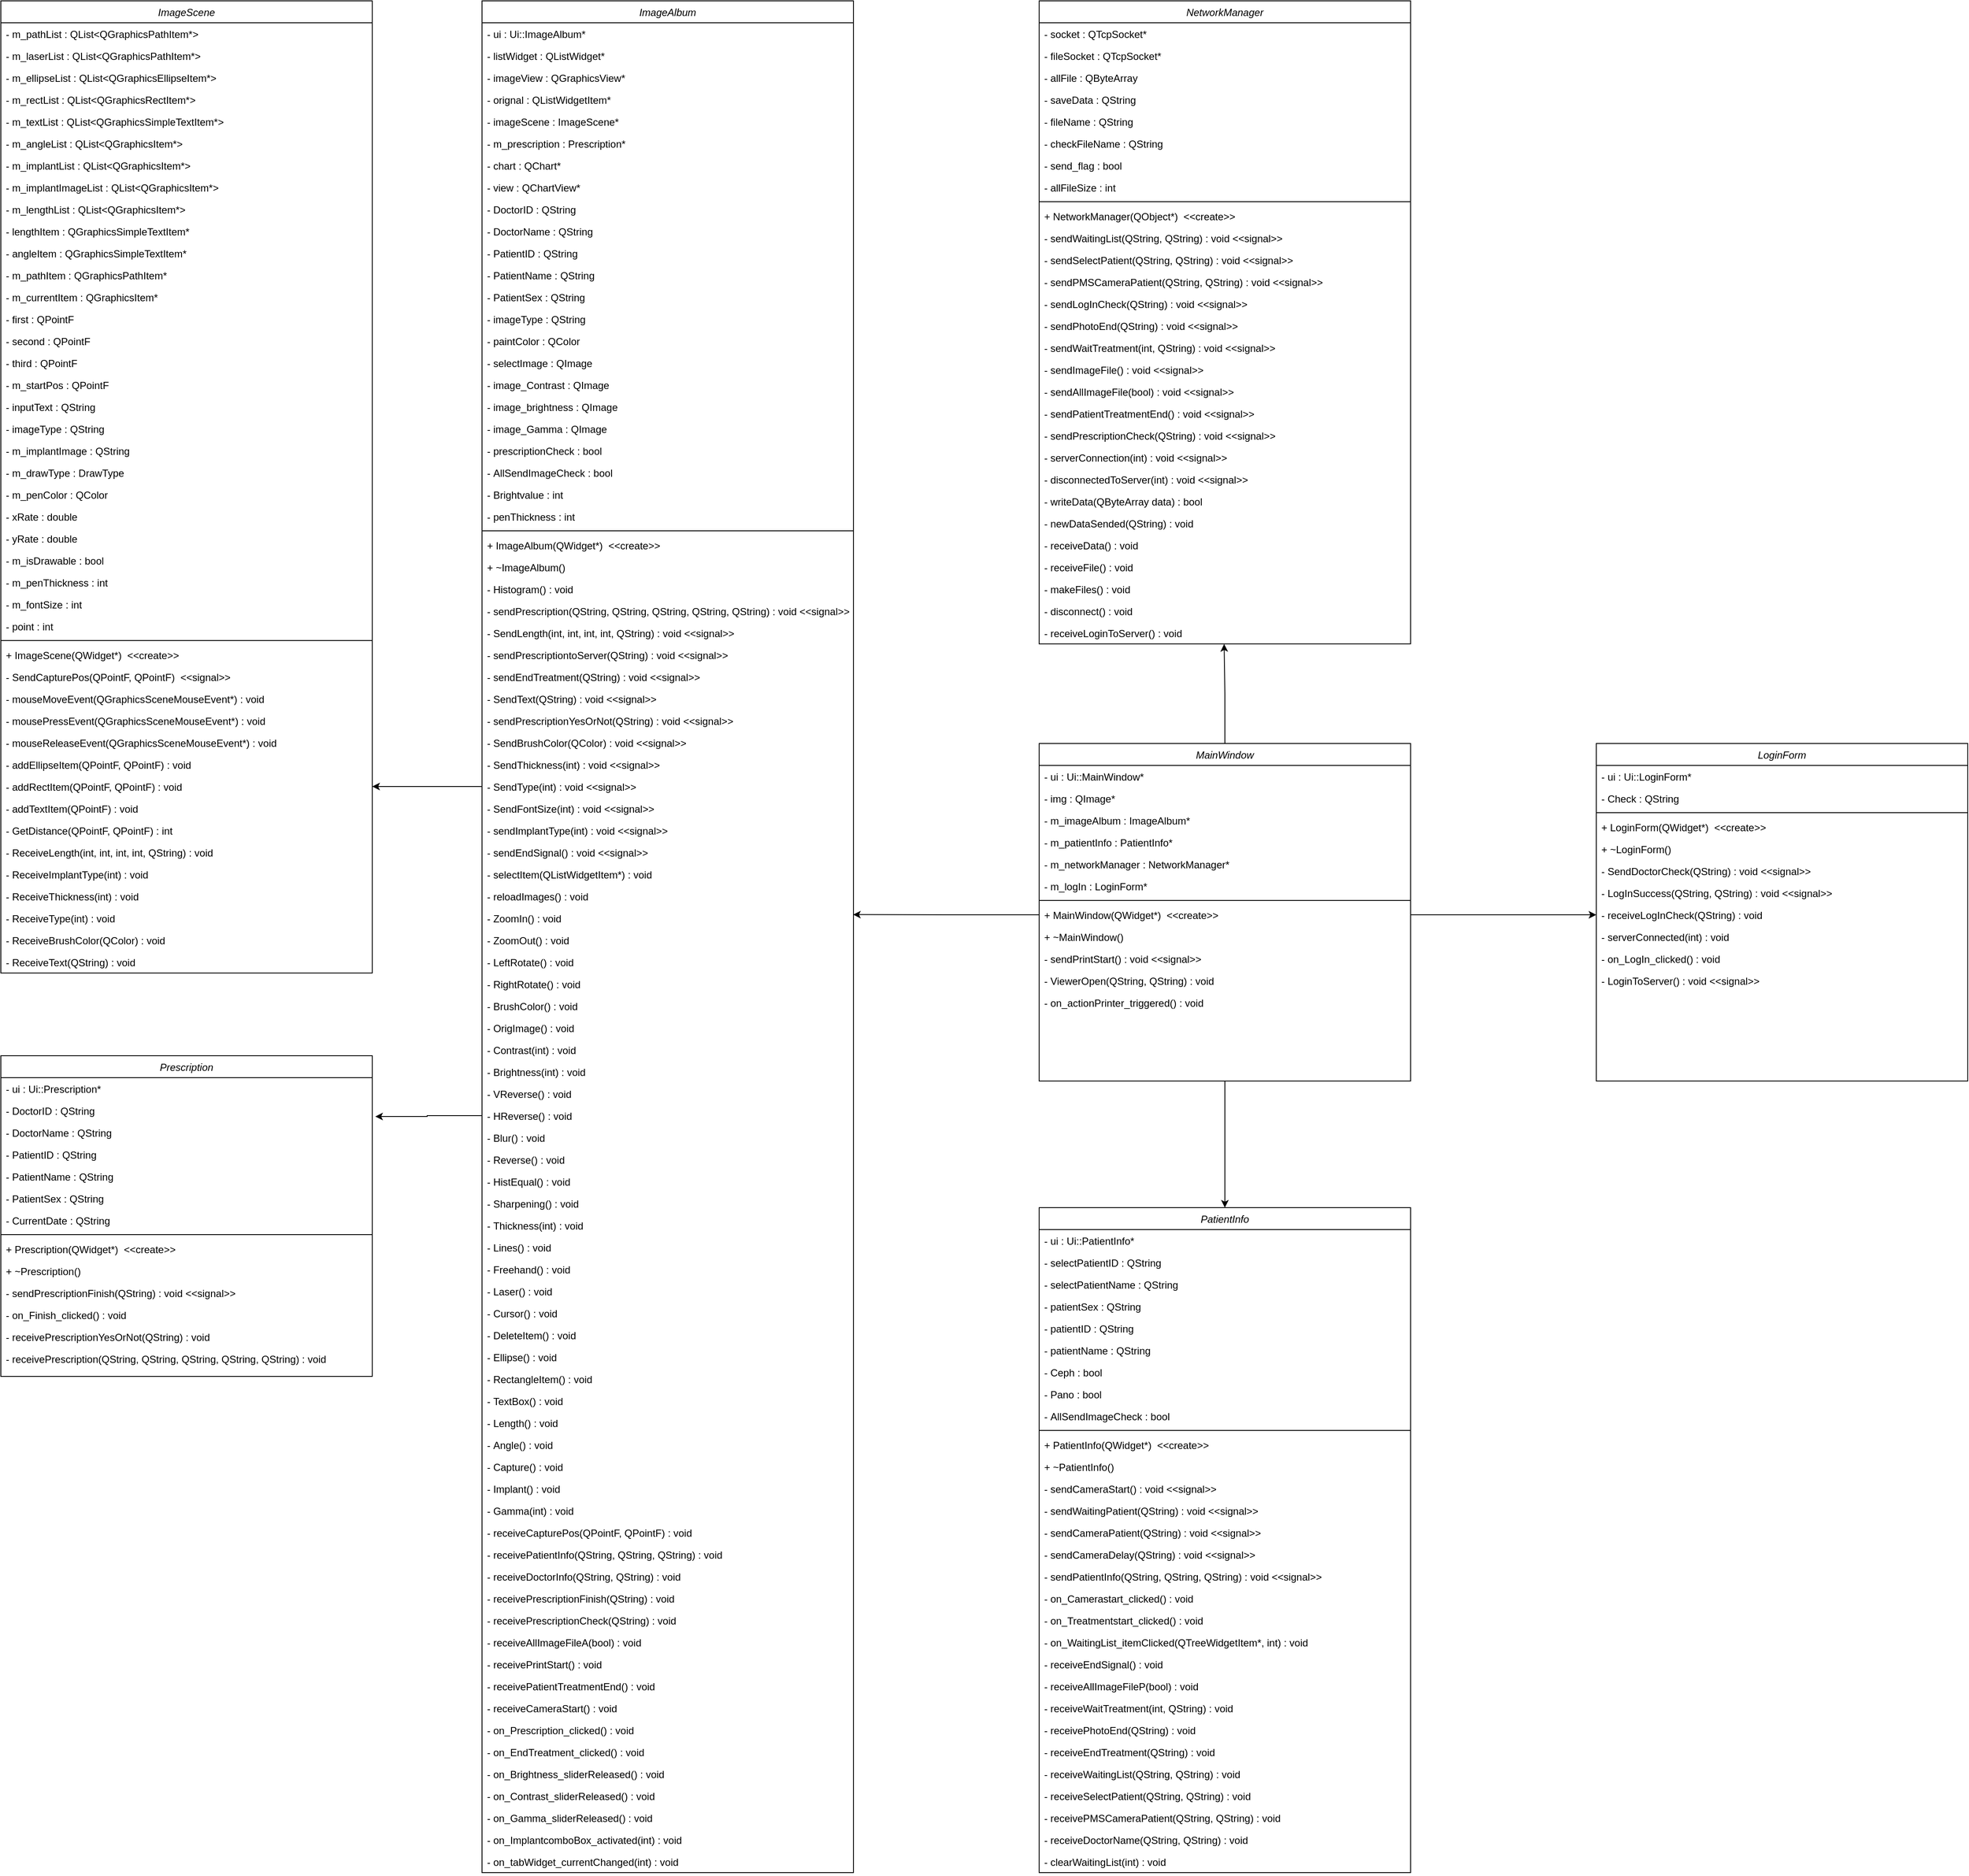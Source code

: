 <mxfile version="20.5.3" type="device"><diagram id="C5RBs43oDa-KdzZeNtuy" name="Page-1"><mxGraphModel dx="5172" dy="1736" grid="1" gridSize="10" guides="1" tooltips="1" connect="1" arrows="1" fold="1" page="1" pageScale="1" pageWidth="827" pageHeight="1169" math="0" shadow="0"><root><mxCell id="WIyWlLk6GJQsqaUBKTNV-0"/><mxCell id="WIyWlLk6GJQsqaUBKTNV-1" parent="WIyWlLk6GJQsqaUBKTNV-0"/><mxCell id="zkfFHV4jXpPFQw0GAbJ--0" value="LoginForm" style="swimlane;fontStyle=2;align=center;verticalAlign=top;childLayout=stackLayout;horizontal=1;startSize=26;horizontalStack=0;resizeParent=1;resizeLast=0;collapsible=1;marginBottom=0;rounded=0;shadow=0;strokeWidth=1;" parent="WIyWlLk6GJQsqaUBKTNV-1" vertex="1"><mxGeometry x="380" y="920" width="440" height="400" as="geometry"><mxRectangle x="230" y="140" width="160" height="26" as="alternateBounds"/></mxGeometry></mxCell><mxCell id="zkfFHV4jXpPFQw0GAbJ--5" value="- ui : Ui::LoginForm*" style="text;align=left;verticalAlign=top;spacingLeft=4;spacingRight=4;overflow=hidden;rotatable=0;points=[[0,0.5],[1,0.5]];portConstraint=eastwest;" parent="zkfFHV4jXpPFQw0GAbJ--0" vertex="1"><mxGeometry y="26" width="440" height="26" as="geometry"/></mxCell><mxCell id="Hm5Y-kyteSUP-6f2ZeAo-14" value="- Check : QString" style="text;align=left;verticalAlign=top;spacingLeft=4;spacingRight=4;overflow=hidden;rotatable=0;points=[[0,0.5],[1,0.5]];portConstraint=eastwest;" vertex="1" parent="zkfFHV4jXpPFQw0GAbJ--0"><mxGeometry y="52" width="440" height="26" as="geometry"/></mxCell><mxCell id="zkfFHV4jXpPFQw0GAbJ--4" value="" style="line;html=1;strokeWidth=1;align=left;verticalAlign=middle;spacingTop=-1;spacingLeft=3;spacingRight=3;rotatable=0;labelPosition=right;points=[];portConstraint=eastwest;" parent="zkfFHV4jXpPFQw0GAbJ--0" vertex="1"><mxGeometry y="78" width="440" height="8" as="geometry"/></mxCell><mxCell id="zkfFHV4jXpPFQw0GAbJ--1" value="+ LoginForm(QWidget*)  &lt;&lt;create&gt;&gt;" style="text;align=left;verticalAlign=top;spacingLeft=4;spacingRight=4;overflow=hidden;rotatable=0;points=[[0,0.5],[1,0.5]];portConstraint=eastwest;" parent="zkfFHV4jXpPFQw0GAbJ--0" vertex="1"><mxGeometry y="86" width="440" height="26" as="geometry"/></mxCell><mxCell id="Hm5Y-kyteSUP-6f2ZeAo-6" value="+ ~LoginForm()" style="text;align=left;verticalAlign=top;spacingLeft=4;spacingRight=4;overflow=hidden;rotatable=0;points=[[0,0.5],[1,0.5]];portConstraint=eastwest;" vertex="1" parent="zkfFHV4jXpPFQw0GAbJ--0"><mxGeometry y="112" width="440" height="26" as="geometry"/></mxCell><mxCell id="zkfFHV4jXpPFQw0GAbJ--2" value="- SendDoctorCheck(QString) : void  &lt;&lt;signal&gt;&gt;" style="text;align=left;verticalAlign=top;spacingLeft=4;spacingRight=4;overflow=hidden;rotatable=0;points=[[0,0.5],[1,0.5]];portConstraint=eastwest;rounded=0;shadow=0;html=0;" parent="zkfFHV4jXpPFQw0GAbJ--0" vertex="1"><mxGeometry y="138" width="440" height="26" as="geometry"/></mxCell><mxCell id="zkfFHV4jXpPFQw0GAbJ--3" value="- LogInSuccess(QString, QString) : void &lt;&lt;signal&gt;&gt;" style="text;align=left;verticalAlign=top;spacingLeft=4;spacingRight=4;overflow=hidden;rotatable=0;points=[[0,0.5],[1,0.5]];portConstraint=eastwest;rounded=0;shadow=0;html=0;" parent="zkfFHV4jXpPFQw0GAbJ--0" vertex="1"><mxGeometry y="164" width="440" height="26" as="geometry"/></mxCell><mxCell id="Hm5Y-kyteSUP-6f2ZeAo-3" value="- receiveLogInCheck(QString) : void" style="text;align=left;verticalAlign=top;spacingLeft=4;spacingRight=4;overflow=hidden;rotatable=0;points=[[0,0.5],[1,0.5]];portConstraint=eastwest;rounded=0;shadow=0;html=0;" vertex="1" parent="zkfFHV4jXpPFQw0GAbJ--0"><mxGeometry y="190" width="440" height="26" as="geometry"/></mxCell><mxCell id="Hm5Y-kyteSUP-6f2ZeAo-4" value="- serverConnected(int) : void" style="text;align=left;verticalAlign=top;spacingLeft=4;spacingRight=4;overflow=hidden;rotatable=0;points=[[0,0.5],[1,0.5]];portConstraint=eastwest;rounded=0;shadow=0;html=0;" vertex="1" parent="zkfFHV4jXpPFQw0GAbJ--0"><mxGeometry y="216" width="440" height="26" as="geometry"/></mxCell><mxCell id="Hm5Y-kyteSUP-6f2ZeAo-1" value="- on_LogIn_clicked() : void" style="text;align=left;verticalAlign=top;spacingLeft=4;spacingRight=4;overflow=hidden;rotatable=0;points=[[0,0.5],[1,0.5]];portConstraint=eastwest;rounded=0;shadow=0;html=0;" vertex="1" parent="zkfFHV4jXpPFQw0GAbJ--0"><mxGeometry y="242" width="440" height="26" as="geometry"/></mxCell><mxCell id="Hm5Y-kyteSUP-6f2ZeAo-0" value="- LoginToServer() : void &lt;&lt;signal&gt;&gt;" style="text;align=left;verticalAlign=top;spacingLeft=4;spacingRight=4;overflow=hidden;rotatable=0;points=[[0,0.5],[1,0.5]];portConstraint=eastwest;rounded=0;shadow=0;html=0;" vertex="1" parent="zkfFHV4jXpPFQw0GAbJ--0"><mxGeometry y="268" width="440" height="26" as="geometry"/></mxCell><mxCell id="Hm5Y-kyteSUP-6f2ZeAo-279" style="edgeStyle=orthogonalEdgeStyle;rounded=0;orthogonalLoop=1;jettySize=auto;html=1;exitX=0.5;exitY=0;exitDx=0;exitDy=0;entryX=0.498;entryY=1.006;entryDx=0;entryDy=0;entryPerimeter=0;" edge="1" parent="WIyWlLk6GJQsqaUBKTNV-1" source="Hm5Y-kyteSUP-6f2ZeAo-15" target="Hm5Y-kyteSUP-6f2ZeAo-66"><mxGeometry relative="1" as="geometry"/></mxCell><mxCell id="Hm5Y-kyteSUP-6f2ZeAo-282" style="edgeStyle=orthogonalEdgeStyle;rounded=0;orthogonalLoop=1;jettySize=auto;html=1;exitX=0.5;exitY=1;exitDx=0;exitDy=0;entryX=0.5;entryY=0;entryDx=0;entryDy=0;" edge="1" parent="WIyWlLk6GJQsqaUBKTNV-1" source="Hm5Y-kyteSUP-6f2ZeAo-15" target="Hm5Y-kyteSUP-6f2ZeAo-67"><mxGeometry relative="1" as="geometry"/></mxCell><mxCell id="Hm5Y-kyteSUP-6f2ZeAo-15" value="MainWindow" style="swimlane;fontStyle=2;align=center;verticalAlign=top;childLayout=stackLayout;horizontal=1;startSize=26;horizontalStack=0;resizeParent=1;resizeLast=0;collapsible=1;marginBottom=0;rounded=0;shadow=0;strokeWidth=1;" vertex="1" parent="WIyWlLk6GJQsqaUBKTNV-1"><mxGeometry x="-280" y="920" width="440" height="400" as="geometry"><mxRectangle x="230" y="140" width="160" height="26" as="alternateBounds"/></mxGeometry></mxCell><mxCell id="Hm5Y-kyteSUP-6f2ZeAo-16" value="- ui : Ui::MainWindow*" style="text;align=left;verticalAlign=top;spacingLeft=4;spacingRight=4;overflow=hidden;rotatable=0;points=[[0,0.5],[1,0.5]];portConstraint=eastwest;" vertex="1" parent="Hm5Y-kyteSUP-6f2ZeAo-15"><mxGeometry y="26" width="440" height="26" as="geometry"/></mxCell><mxCell id="Hm5Y-kyteSUP-6f2ZeAo-17" value="- img : QImage*" style="text;align=left;verticalAlign=top;spacingLeft=4;spacingRight=4;overflow=hidden;rotatable=0;points=[[0,0.5],[1,0.5]];portConstraint=eastwest;" vertex="1" parent="Hm5Y-kyteSUP-6f2ZeAo-15"><mxGeometry y="52" width="440" height="26" as="geometry"/></mxCell><mxCell id="Hm5Y-kyteSUP-6f2ZeAo-30" value="- m_imageAlbum : ImageAlbum*" style="text;align=left;verticalAlign=top;spacingLeft=4;spacingRight=4;overflow=hidden;rotatable=0;points=[[0,0.5],[1,0.5]];portConstraint=eastwest;" vertex="1" parent="Hm5Y-kyteSUP-6f2ZeAo-15"><mxGeometry y="78" width="440" height="26" as="geometry"/></mxCell><mxCell id="Hm5Y-kyteSUP-6f2ZeAo-32" value="- m_patientInfo : PatientInfo*" style="text;align=left;verticalAlign=top;spacingLeft=4;spacingRight=4;overflow=hidden;rotatable=0;points=[[0,0.5],[1,0.5]];portConstraint=eastwest;" vertex="1" parent="Hm5Y-kyteSUP-6f2ZeAo-15"><mxGeometry y="104" width="440" height="26" as="geometry"/></mxCell><mxCell id="Hm5Y-kyteSUP-6f2ZeAo-33" value="- m_networkManager : NetworkManager*" style="text;align=left;verticalAlign=top;spacingLeft=4;spacingRight=4;overflow=hidden;rotatable=0;points=[[0,0.5],[1,0.5]];portConstraint=eastwest;" vertex="1" parent="Hm5Y-kyteSUP-6f2ZeAo-15"><mxGeometry y="130" width="440" height="26" as="geometry"/></mxCell><mxCell id="Hm5Y-kyteSUP-6f2ZeAo-31" value="- m_logIn : LoginForm*" style="text;align=left;verticalAlign=top;spacingLeft=4;spacingRight=4;overflow=hidden;rotatable=0;points=[[0,0.5],[1,0.5]];portConstraint=eastwest;" vertex="1" parent="Hm5Y-kyteSUP-6f2ZeAo-15"><mxGeometry y="156" width="440" height="26" as="geometry"/></mxCell><mxCell id="Hm5Y-kyteSUP-6f2ZeAo-18" value="" style="line;html=1;strokeWidth=1;align=left;verticalAlign=middle;spacingTop=-1;spacingLeft=3;spacingRight=3;rotatable=0;labelPosition=right;points=[];portConstraint=eastwest;" vertex="1" parent="Hm5Y-kyteSUP-6f2ZeAo-15"><mxGeometry y="182" width="440" height="8" as="geometry"/></mxCell><mxCell id="Hm5Y-kyteSUP-6f2ZeAo-19" value="+ MainWindow(QWidget*)  &lt;&lt;create&gt;&gt;" style="text;align=left;verticalAlign=top;spacingLeft=4;spacingRight=4;overflow=hidden;rotatable=0;points=[[0,0.5],[1,0.5]];portConstraint=eastwest;" vertex="1" parent="Hm5Y-kyteSUP-6f2ZeAo-15"><mxGeometry y="190" width="440" height="26" as="geometry"/></mxCell><mxCell id="Hm5Y-kyteSUP-6f2ZeAo-20" value="+ ~MainWindow()" style="text;align=left;verticalAlign=top;spacingLeft=4;spacingRight=4;overflow=hidden;rotatable=0;points=[[0,0.5],[1,0.5]];portConstraint=eastwest;" vertex="1" parent="Hm5Y-kyteSUP-6f2ZeAo-15"><mxGeometry y="216" width="440" height="26" as="geometry"/></mxCell><mxCell id="Hm5Y-kyteSUP-6f2ZeAo-21" value="- sendPrintStart() : void  &lt;&lt;signal&gt;&gt;" style="text;align=left;verticalAlign=top;spacingLeft=4;spacingRight=4;overflow=hidden;rotatable=0;points=[[0,0.5],[1,0.5]];portConstraint=eastwest;rounded=0;shadow=0;html=0;" vertex="1" parent="Hm5Y-kyteSUP-6f2ZeAo-15"><mxGeometry y="242" width="440" height="26" as="geometry"/></mxCell><mxCell id="Hm5Y-kyteSUP-6f2ZeAo-23" value="- ViewerOpen(QString, QString) : void" style="text;align=left;verticalAlign=top;spacingLeft=4;spacingRight=4;overflow=hidden;rotatable=0;points=[[0,0.5],[1,0.5]];portConstraint=eastwest;rounded=0;shadow=0;html=0;" vertex="1" parent="Hm5Y-kyteSUP-6f2ZeAo-15"><mxGeometry y="268" width="440" height="26" as="geometry"/></mxCell><mxCell id="Hm5Y-kyteSUP-6f2ZeAo-24" value="- on_actionPrinter_triggered() : void" style="text;align=left;verticalAlign=top;spacingLeft=4;spacingRight=4;overflow=hidden;rotatable=0;points=[[0,0.5],[1,0.5]];portConstraint=eastwest;rounded=0;shadow=0;html=0;" vertex="1" parent="Hm5Y-kyteSUP-6f2ZeAo-15"><mxGeometry y="294" width="440" height="26" as="geometry"/></mxCell><mxCell id="Hm5Y-kyteSUP-6f2ZeAo-34" value="NetworkManager" style="swimlane;fontStyle=2;align=center;verticalAlign=top;childLayout=stackLayout;horizontal=1;startSize=26;horizontalStack=0;resizeParent=1;resizeLast=0;collapsible=1;marginBottom=0;rounded=0;shadow=0;strokeWidth=1;" vertex="1" parent="WIyWlLk6GJQsqaUBKTNV-1"><mxGeometry x="-280" y="40" width="440" height="762" as="geometry"><mxRectangle x="230" y="140" width="160" height="26" as="alternateBounds"/></mxGeometry></mxCell><mxCell id="Hm5Y-kyteSUP-6f2ZeAo-35" value="- socket : QTcpSocket*" style="text;align=left;verticalAlign=top;spacingLeft=4;spacingRight=4;overflow=hidden;rotatable=0;points=[[0,0.5],[1,0.5]];portConstraint=eastwest;" vertex="1" parent="Hm5Y-kyteSUP-6f2ZeAo-34"><mxGeometry y="26" width="440" height="26" as="geometry"/></mxCell><mxCell id="Hm5Y-kyteSUP-6f2ZeAo-36" value="- fileSocket : QTcpSocket*" style="text;align=left;verticalAlign=top;spacingLeft=4;spacingRight=4;overflow=hidden;rotatable=0;points=[[0,0.5],[1,0.5]];portConstraint=eastwest;" vertex="1" parent="Hm5Y-kyteSUP-6f2ZeAo-34"><mxGeometry y="52" width="440" height="26" as="geometry"/></mxCell><mxCell id="Hm5Y-kyteSUP-6f2ZeAo-37" value="- allFile : QByteArray" style="text;align=left;verticalAlign=top;spacingLeft=4;spacingRight=4;overflow=hidden;rotatable=0;points=[[0,0.5],[1,0.5]];portConstraint=eastwest;" vertex="1" parent="Hm5Y-kyteSUP-6f2ZeAo-34"><mxGeometry y="78" width="440" height="26" as="geometry"/></mxCell><mxCell id="Hm5Y-kyteSUP-6f2ZeAo-38" value="- saveData : QString" style="text;align=left;verticalAlign=top;spacingLeft=4;spacingRight=4;overflow=hidden;rotatable=0;points=[[0,0.5],[1,0.5]];portConstraint=eastwest;" vertex="1" parent="Hm5Y-kyteSUP-6f2ZeAo-34"><mxGeometry y="104" width="440" height="26" as="geometry"/></mxCell><mxCell id="Hm5Y-kyteSUP-6f2ZeAo-39" value="- fileName : QString" style="text;align=left;verticalAlign=top;spacingLeft=4;spacingRight=4;overflow=hidden;rotatable=0;points=[[0,0.5],[1,0.5]];portConstraint=eastwest;" vertex="1" parent="Hm5Y-kyteSUP-6f2ZeAo-34"><mxGeometry y="130" width="440" height="26" as="geometry"/></mxCell><mxCell id="Hm5Y-kyteSUP-6f2ZeAo-40" value="- checkFileName : QString" style="text;align=left;verticalAlign=top;spacingLeft=4;spacingRight=4;overflow=hidden;rotatable=0;points=[[0,0.5],[1,0.5]];portConstraint=eastwest;" vertex="1" parent="Hm5Y-kyteSUP-6f2ZeAo-34"><mxGeometry y="156" width="440" height="26" as="geometry"/></mxCell><mxCell id="Hm5Y-kyteSUP-6f2ZeAo-48" value="- send_flag : bool" style="text;align=left;verticalAlign=top;spacingLeft=4;spacingRight=4;overflow=hidden;rotatable=0;points=[[0,0.5],[1,0.5]];portConstraint=eastwest;" vertex="1" parent="Hm5Y-kyteSUP-6f2ZeAo-34"><mxGeometry y="182" width="440" height="26" as="geometry"/></mxCell><mxCell id="Hm5Y-kyteSUP-6f2ZeAo-47" value="- allFileSize : int" style="text;align=left;verticalAlign=top;spacingLeft=4;spacingRight=4;overflow=hidden;rotatable=0;points=[[0,0.5],[1,0.5]];portConstraint=eastwest;" vertex="1" parent="Hm5Y-kyteSUP-6f2ZeAo-34"><mxGeometry y="208" width="440" height="26" as="geometry"/></mxCell><mxCell id="Hm5Y-kyteSUP-6f2ZeAo-41" value="" style="line;html=1;strokeWidth=1;align=left;verticalAlign=middle;spacingTop=-1;spacingLeft=3;spacingRight=3;rotatable=0;labelPosition=right;points=[];portConstraint=eastwest;" vertex="1" parent="Hm5Y-kyteSUP-6f2ZeAo-34"><mxGeometry y="234" width="440" height="8" as="geometry"/></mxCell><mxCell id="Hm5Y-kyteSUP-6f2ZeAo-42" value="+ NetworkManager(QObject*)  &lt;&lt;create&gt;&gt;" style="text;align=left;verticalAlign=top;spacingLeft=4;spacingRight=4;overflow=hidden;rotatable=0;points=[[0,0.5],[1,0.5]];portConstraint=eastwest;" vertex="1" parent="Hm5Y-kyteSUP-6f2ZeAo-34"><mxGeometry y="242" width="440" height="26" as="geometry"/></mxCell><mxCell id="Hm5Y-kyteSUP-6f2ZeAo-44" value="- sendWaitingList(QString, QString) : void  &lt;&lt;signal&gt;&gt;" style="text;align=left;verticalAlign=top;spacingLeft=4;spacingRight=4;overflow=hidden;rotatable=0;points=[[0,0.5],[1,0.5]];portConstraint=eastwest;rounded=0;shadow=0;html=0;" vertex="1" parent="Hm5Y-kyteSUP-6f2ZeAo-34"><mxGeometry y="268" width="440" height="26" as="geometry"/></mxCell><mxCell id="Hm5Y-kyteSUP-6f2ZeAo-49" value="- sendSelectPatient(QString, QString) : void  &lt;&lt;signal&gt;&gt;" style="text;align=left;verticalAlign=top;spacingLeft=4;spacingRight=4;overflow=hidden;rotatable=0;points=[[0,0.5],[1,0.5]];portConstraint=eastwest;rounded=0;shadow=0;html=0;" vertex="1" parent="Hm5Y-kyteSUP-6f2ZeAo-34"><mxGeometry y="294" width="440" height="26" as="geometry"/></mxCell><mxCell id="Hm5Y-kyteSUP-6f2ZeAo-50" value="- sendPMSCameraPatient(QString, QString) : void  &lt;&lt;signal&gt;&gt;" style="text;align=left;verticalAlign=top;spacingLeft=4;spacingRight=4;overflow=hidden;rotatable=0;points=[[0,0.5],[1,0.5]];portConstraint=eastwest;rounded=0;shadow=0;html=0;" vertex="1" parent="Hm5Y-kyteSUP-6f2ZeAo-34"><mxGeometry y="320" width="440" height="26" as="geometry"/></mxCell><mxCell id="Hm5Y-kyteSUP-6f2ZeAo-51" value="- sendLogInCheck(QString) : void  &lt;&lt;signal&gt;&gt;" style="text;align=left;verticalAlign=top;spacingLeft=4;spacingRight=4;overflow=hidden;rotatable=0;points=[[0,0.5],[1,0.5]];portConstraint=eastwest;rounded=0;shadow=0;html=0;" vertex="1" parent="Hm5Y-kyteSUP-6f2ZeAo-34"><mxGeometry y="346" width="440" height="26" as="geometry"/></mxCell><mxCell id="Hm5Y-kyteSUP-6f2ZeAo-53" value="- sendPhotoEnd(QString) : void  &lt;&lt;signal&gt;&gt;" style="text;align=left;verticalAlign=top;spacingLeft=4;spacingRight=4;overflow=hidden;rotatable=0;points=[[0,0.5],[1,0.5]];portConstraint=eastwest;rounded=0;shadow=0;html=0;" vertex="1" parent="Hm5Y-kyteSUP-6f2ZeAo-34"><mxGeometry y="372" width="440" height="26" as="geometry"/></mxCell><mxCell id="Hm5Y-kyteSUP-6f2ZeAo-52" value="- sendWaitTreatment(int, QString) : void  &lt;&lt;signal&gt;&gt;" style="text;align=left;verticalAlign=top;spacingLeft=4;spacingRight=4;overflow=hidden;rotatable=0;points=[[0,0.5],[1,0.5]];portConstraint=eastwest;rounded=0;shadow=0;html=0;" vertex="1" parent="Hm5Y-kyteSUP-6f2ZeAo-34"><mxGeometry y="398" width="440" height="26" as="geometry"/></mxCell><mxCell id="Hm5Y-kyteSUP-6f2ZeAo-54" value="- sendImageFile() : void  &lt;&lt;signal&gt;&gt;" style="text;align=left;verticalAlign=top;spacingLeft=4;spacingRight=4;overflow=hidden;rotatable=0;points=[[0,0.5],[1,0.5]];portConstraint=eastwest;rounded=0;shadow=0;html=0;" vertex="1" parent="Hm5Y-kyteSUP-6f2ZeAo-34"><mxGeometry y="424" width="440" height="26" as="geometry"/></mxCell><mxCell id="Hm5Y-kyteSUP-6f2ZeAo-55" value="- sendAllImageFile(bool) : void  &lt;&lt;signal&gt;&gt;" style="text;align=left;verticalAlign=top;spacingLeft=4;spacingRight=4;overflow=hidden;rotatable=0;points=[[0,0.5],[1,0.5]];portConstraint=eastwest;rounded=0;shadow=0;html=0;" vertex="1" parent="Hm5Y-kyteSUP-6f2ZeAo-34"><mxGeometry y="450" width="440" height="26" as="geometry"/></mxCell><mxCell id="Hm5Y-kyteSUP-6f2ZeAo-56" value="- sendPatientTreatmentEnd() : void  &lt;&lt;signal&gt;&gt;" style="text;align=left;verticalAlign=top;spacingLeft=4;spacingRight=4;overflow=hidden;rotatable=0;points=[[0,0.5],[1,0.5]];portConstraint=eastwest;rounded=0;shadow=0;html=0;" vertex="1" parent="Hm5Y-kyteSUP-6f2ZeAo-34"><mxGeometry y="476" width="440" height="26" as="geometry"/></mxCell><mxCell id="Hm5Y-kyteSUP-6f2ZeAo-57" value="- sendPrescriptionCheck(QString) : void  &lt;&lt;signal&gt;&gt;" style="text;align=left;verticalAlign=top;spacingLeft=4;spacingRight=4;overflow=hidden;rotatable=0;points=[[0,0.5],[1,0.5]];portConstraint=eastwest;rounded=0;shadow=0;html=0;" vertex="1" parent="Hm5Y-kyteSUP-6f2ZeAo-34"><mxGeometry y="502" width="440" height="26" as="geometry"/></mxCell><mxCell id="Hm5Y-kyteSUP-6f2ZeAo-58" value="- serverConnection(int) : void  &lt;&lt;signal&gt;&gt;" style="text;align=left;verticalAlign=top;spacingLeft=4;spacingRight=4;overflow=hidden;rotatable=0;points=[[0,0.5],[1,0.5]];portConstraint=eastwest;rounded=0;shadow=0;html=0;" vertex="1" parent="Hm5Y-kyteSUP-6f2ZeAo-34"><mxGeometry y="528" width="440" height="26" as="geometry"/></mxCell><mxCell id="Hm5Y-kyteSUP-6f2ZeAo-59" value="- disconnectedToServer(int) : void  &lt;&lt;signal&gt;&gt;" style="text;align=left;verticalAlign=top;spacingLeft=4;spacingRight=4;overflow=hidden;rotatable=0;points=[[0,0.5],[1,0.5]];portConstraint=eastwest;rounded=0;shadow=0;html=0;" vertex="1" parent="Hm5Y-kyteSUP-6f2ZeAo-34"><mxGeometry y="554" width="440" height="26" as="geometry"/></mxCell><mxCell id="Hm5Y-kyteSUP-6f2ZeAo-60" value="- writeData(QByteArray data) : bool" style="text;align=left;verticalAlign=top;spacingLeft=4;spacingRight=4;overflow=hidden;rotatable=0;points=[[0,0.5],[1,0.5]];portConstraint=eastwest;rounded=0;shadow=0;html=0;" vertex="1" parent="Hm5Y-kyteSUP-6f2ZeAo-34"><mxGeometry y="580" width="440" height="26" as="geometry"/></mxCell><mxCell id="Hm5Y-kyteSUP-6f2ZeAo-61" value="- newDataSended(QString) : void" style="text;align=left;verticalAlign=top;spacingLeft=4;spacingRight=4;overflow=hidden;rotatable=0;points=[[0,0.5],[1,0.5]];portConstraint=eastwest;rounded=0;shadow=0;html=0;" vertex="1" parent="Hm5Y-kyteSUP-6f2ZeAo-34"><mxGeometry y="606" width="440" height="26" as="geometry"/></mxCell><mxCell id="Hm5Y-kyteSUP-6f2ZeAo-62" value="- receiveData() : void" style="text;align=left;verticalAlign=top;spacingLeft=4;spacingRight=4;overflow=hidden;rotatable=0;points=[[0,0.5],[1,0.5]];portConstraint=eastwest;rounded=0;shadow=0;html=0;" vertex="1" parent="Hm5Y-kyteSUP-6f2ZeAo-34"><mxGeometry y="632" width="440" height="26" as="geometry"/></mxCell><mxCell id="Hm5Y-kyteSUP-6f2ZeAo-63" value="- receiveFile() : void" style="text;align=left;verticalAlign=top;spacingLeft=4;spacingRight=4;overflow=hidden;rotatable=0;points=[[0,0.5],[1,0.5]];portConstraint=eastwest;rounded=0;shadow=0;html=0;" vertex="1" parent="Hm5Y-kyteSUP-6f2ZeAo-34"><mxGeometry y="658" width="440" height="26" as="geometry"/></mxCell><mxCell id="Hm5Y-kyteSUP-6f2ZeAo-64" value="- makeFiles() : void" style="text;align=left;verticalAlign=top;spacingLeft=4;spacingRight=4;overflow=hidden;rotatable=0;points=[[0,0.5],[1,0.5]];portConstraint=eastwest;rounded=0;shadow=0;html=0;" vertex="1" parent="Hm5Y-kyteSUP-6f2ZeAo-34"><mxGeometry y="684" width="440" height="26" as="geometry"/></mxCell><mxCell id="Hm5Y-kyteSUP-6f2ZeAo-65" value="- disconnect() : void" style="text;align=left;verticalAlign=top;spacingLeft=4;spacingRight=4;overflow=hidden;rotatable=0;points=[[0,0.5],[1,0.5]];portConstraint=eastwest;rounded=0;shadow=0;html=0;" vertex="1" parent="Hm5Y-kyteSUP-6f2ZeAo-34"><mxGeometry y="710" width="440" height="26" as="geometry"/></mxCell><mxCell id="Hm5Y-kyteSUP-6f2ZeAo-66" value="- receiveLoginToServer() : void" style="text;align=left;verticalAlign=top;spacingLeft=4;spacingRight=4;overflow=hidden;rotatable=0;points=[[0,0.5],[1,0.5]];portConstraint=eastwest;rounded=0;shadow=0;html=0;" vertex="1" parent="Hm5Y-kyteSUP-6f2ZeAo-34"><mxGeometry y="736" width="440" height="26" as="geometry"/></mxCell><mxCell id="Hm5Y-kyteSUP-6f2ZeAo-67" value="PatientInfo" style="swimlane;fontStyle=2;align=center;verticalAlign=top;childLayout=stackLayout;horizontal=1;startSize=26;horizontalStack=0;resizeParent=1;resizeLast=0;collapsible=1;marginBottom=0;rounded=0;shadow=0;strokeWidth=1;" vertex="1" parent="WIyWlLk6GJQsqaUBKTNV-1"><mxGeometry x="-280" y="1470" width="440" height="788" as="geometry"><mxRectangle x="230" y="140" width="160" height="26" as="alternateBounds"/></mxGeometry></mxCell><mxCell id="Hm5Y-kyteSUP-6f2ZeAo-68" value="- ui : Ui::PatientInfo*" style="text;align=left;verticalAlign=top;spacingLeft=4;spacingRight=4;overflow=hidden;rotatable=0;points=[[0,0.5],[1,0.5]];portConstraint=eastwest;" vertex="1" parent="Hm5Y-kyteSUP-6f2ZeAo-67"><mxGeometry y="26" width="440" height="26" as="geometry"/></mxCell><mxCell id="Hm5Y-kyteSUP-6f2ZeAo-69" value="- selectPatientID : QString" style="text;align=left;verticalAlign=top;spacingLeft=4;spacingRight=4;overflow=hidden;rotatable=0;points=[[0,0.5],[1,0.5]];portConstraint=eastwest;" vertex="1" parent="Hm5Y-kyteSUP-6f2ZeAo-67"><mxGeometry y="52" width="440" height="26" as="geometry"/></mxCell><mxCell id="Hm5Y-kyteSUP-6f2ZeAo-79" value="- selectPatientName : QString" style="text;align=left;verticalAlign=top;spacingLeft=4;spacingRight=4;overflow=hidden;rotatable=0;points=[[0,0.5],[1,0.5]];portConstraint=eastwest;" vertex="1" parent="Hm5Y-kyteSUP-6f2ZeAo-67"><mxGeometry y="78" width="440" height="26" as="geometry"/></mxCell><mxCell id="Hm5Y-kyteSUP-6f2ZeAo-80" value="- patientSex : QString" style="text;align=left;verticalAlign=top;spacingLeft=4;spacingRight=4;overflow=hidden;rotatable=0;points=[[0,0.5],[1,0.5]];portConstraint=eastwest;" vertex="1" parent="Hm5Y-kyteSUP-6f2ZeAo-67"><mxGeometry y="104" width="440" height="26" as="geometry"/></mxCell><mxCell id="Hm5Y-kyteSUP-6f2ZeAo-81" value="- patientID : QString" style="text;align=left;verticalAlign=top;spacingLeft=4;spacingRight=4;overflow=hidden;rotatable=0;points=[[0,0.5],[1,0.5]];portConstraint=eastwest;" vertex="1" parent="Hm5Y-kyteSUP-6f2ZeAo-67"><mxGeometry y="130" width="440" height="26" as="geometry"/></mxCell><mxCell id="Hm5Y-kyteSUP-6f2ZeAo-82" value="- patientName : QString" style="text;align=left;verticalAlign=top;spacingLeft=4;spacingRight=4;overflow=hidden;rotatable=0;points=[[0,0.5],[1,0.5]];portConstraint=eastwest;" vertex="1" parent="Hm5Y-kyteSUP-6f2ZeAo-67"><mxGeometry y="156" width="440" height="26" as="geometry"/></mxCell><mxCell id="Hm5Y-kyteSUP-6f2ZeAo-83" value="- Ceph : bool" style="text;align=left;verticalAlign=top;spacingLeft=4;spacingRight=4;overflow=hidden;rotatable=0;points=[[0,0.5],[1,0.5]];portConstraint=eastwest;" vertex="1" parent="Hm5Y-kyteSUP-6f2ZeAo-67"><mxGeometry y="182" width="440" height="26" as="geometry"/></mxCell><mxCell id="Hm5Y-kyteSUP-6f2ZeAo-84" value="- Pano : bool" style="text;align=left;verticalAlign=top;spacingLeft=4;spacingRight=4;overflow=hidden;rotatable=0;points=[[0,0.5],[1,0.5]];portConstraint=eastwest;" vertex="1" parent="Hm5Y-kyteSUP-6f2ZeAo-67"><mxGeometry y="208" width="440" height="26" as="geometry"/></mxCell><mxCell id="Hm5Y-kyteSUP-6f2ZeAo-85" value="- AllSendImageCheck : bool" style="text;align=left;verticalAlign=top;spacingLeft=4;spacingRight=4;overflow=hidden;rotatable=0;points=[[0,0.5],[1,0.5]];portConstraint=eastwest;" vertex="1" parent="Hm5Y-kyteSUP-6f2ZeAo-67"><mxGeometry y="234" width="440" height="26" as="geometry"/></mxCell><mxCell id="Hm5Y-kyteSUP-6f2ZeAo-70" value="" style="line;html=1;strokeWidth=1;align=left;verticalAlign=middle;spacingTop=-1;spacingLeft=3;spacingRight=3;rotatable=0;labelPosition=right;points=[];portConstraint=eastwest;" vertex="1" parent="Hm5Y-kyteSUP-6f2ZeAo-67"><mxGeometry y="260" width="440" height="8" as="geometry"/></mxCell><mxCell id="Hm5Y-kyteSUP-6f2ZeAo-71" value="+ PatientInfo(QWidget*)  &lt;&lt;create&gt;&gt;" style="text;align=left;verticalAlign=top;spacingLeft=4;spacingRight=4;overflow=hidden;rotatable=0;points=[[0,0.5],[1,0.5]];portConstraint=eastwest;" vertex="1" parent="Hm5Y-kyteSUP-6f2ZeAo-67"><mxGeometry y="268" width="440" height="26" as="geometry"/></mxCell><mxCell id="Hm5Y-kyteSUP-6f2ZeAo-72" value="+ ~PatientInfo()" style="text;align=left;verticalAlign=top;spacingLeft=4;spacingRight=4;overflow=hidden;rotatable=0;points=[[0,0.5],[1,0.5]];portConstraint=eastwest;" vertex="1" parent="Hm5Y-kyteSUP-6f2ZeAo-67"><mxGeometry y="294" width="440" height="26" as="geometry"/></mxCell><mxCell id="Hm5Y-kyteSUP-6f2ZeAo-73" value="- sendCameraStart() : void  &lt;&lt;signal&gt;&gt;" style="text;align=left;verticalAlign=top;spacingLeft=4;spacingRight=4;overflow=hidden;rotatable=0;points=[[0,0.5],[1,0.5]];portConstraint=eastwest;rounded=0;shadow=0;html=0;" vertex="1" parent="Hm5Y-kyteSUP-6f2ZeAo-67"><mxGeometry y="320" width="440" height="26" as="geometry"/></mxCell><mxCell id="Hm5Y-kyteSUP-6f2ZeAo-87" value="- sendWaitingPatient(QString) : void  &lt;&lt;signal&gt;&gt;" style="text;align=left;verticalAlign=top;spacingLeft=4;spacingRight=4;overflow=hidden;rotatable=0;points=[[0,0.5],[1,0.5]];portConstraint=eastwest;rounded=0;shadow=0;html=0;" vertex="1" parent="Hm5Y-kyteSUP-6f2ZeAo-67"><mxGeometry y="346" width="440" height="26" as="geometry"/></mxCell><mxCell id="Hm5Y-kyteSUP-6f2ZeAo-86" value="- sendCameraPatient(QString) : void  &lt;&lt;signal&gt;&gt;" style="text;align=left;verticalAlign=top;spacingLeft=4;spacingRight=4;overflow=hidden;rotatable=0;points=[[0,0.5],[1,0.5]];portConstraint=eastwest;rounded=0;shadow=0;html=0;" vertex="1" parent="Hm5Y-kyteSUP-6f2ZeAo-67"><mxGeometry y="372" width="440" height="26" as="geometry"/></mxCell><mxCell id="Hm5Y-kyteSUP-6f2ZeAo-88" value="- sendCameraDelay(QString) : void  &lt;&lt;signal&gt;&gt;" style="text;align=left;verticalAlign=top;spacingLeft=4;spacingRight=4;overflow=hidden;rotatable=0;points=[[0,0.5],[1,0.5]];portConstraint=eastwest;rounded=0;shadow=0;html=0;" vertex="1" parent="Hm5Y-kyteSUP-6f2ZeAo-67"><mxGeometry y="398" width="440" height="26" as="geometry"/></mxCell><mxCell id="Hm5Y-kyteSUP-6f2ZeAo-74" value="- sendPatientInfo(QString, QString, QString) : void &lt;&lt;signal&gt;&gt;" style="text;align=left;verticalAlign=top;spacingLeft=4;spacingRight=4;overflow=hidden;rotatable=0;points=[[0,0.5],[1,0.5]];portConstraint=eastwest;rounded=0;shadow=0;html=0;" vertex="1" parent="Hm5Y-kyteSUP-6f2ZeAo-67"><mxGeometry y="424" width="440" height="26" as="geometry"/></mxCell><mxCell id="Hm5Y-kyteSUP-6f2ZeAo-89" value="- on_Camerastart_clicked() : void" style="text;align=left;verticalAlign=top;spacingLeft=4;spacingRight=4;overflow=hidden;rotatable=0;points=[[0,0.5],[1,0.5]];portConstraint=eastwest;rounded=0;shadow=0;html=0;" vertex="1" parent="Hm5Y-kyteSUP-6f2ZeAo-67"><mxGeometry y="450" width="440" height="26" as="geometry"/></mxCell><mxCell id="Hm5Y-kyteSUP-6f2ZeAo-90" value="- on_Treatmentstart_clicked() : void" style="text;align=left;verticalAlign=top;spacingLeft=4;spacingRight=4;overflow=hidden;rotatable=0;points=[[0,0.5],[1,0.5]];portConstraint=eastwest;rounded=0;shadow=0;html=0;" vertex="1" parent="Hm5Y-kyteSUP-6f2ZeAo-67"><mxGeometry y="476" width="440" height="26" as="geometry"/></mxCell><mxCell id="Hm5Y-kyteSUP-6f2ZeAo-91" value="- on_WaitingList_itemClicked(QTreeWidgetItem*, int) : void" style="text;align=left;verticalAlign=top;spacingLeft=4;spacingRight=4;overflow=hidden;rotatable=0;points=[[0,0.5],[1,0.5]];portConstraint=eastwest;rounded=0;shadow=0;html=0;" vertex="1" parent="Hm5Y-kyteSUP-6f2ZeAo-67"><mxGeometry y="502" width="440" height="26" as="geometry"/></mxCell><mxCell id="Hm5Y-kyteSUP-6f2ZeAo-92" value="- receiveEndSignal() : void" style="text;align=left;verticalAlign=top;spacingLeft=4;spacingRight=4;overflow=hidden;rotatable=0;points=[[0,0.5],[1,0.5]];portConstraint=eastwest;rounded=0;shadow=0;html=0;" vertex="1" parent="Hm5Y-kyteSUP-6f2ZeAo-67"><mxGeometry y="528" width="440" height="26" as="geometry"/></mxCell><mxCell id="Hm5Y-kyteSUP-6f2ZeAo-93" value="- receiveAllImageFileP(bool) : void" style="text;align=left;verticalAlign=top;spacingLeft=4;spacingRight=4;overflow=hidden;rotatable=0;points=[[0,0.5],[1,0.5]];portConstraint=eastwest;rounded=0;shadow=0;html=0;" vertex="1" parent="Hm5Y-kyteSUP-6f2ZeAo-67"><mxGeometry y="554" width="440" height="26" as="geometry"/></mxCell><mxCell id="Hm5Y-kyteSUP-6f2ZeAo-94" value="- receiveWaitTreatment(int, QString) : void" style="text;align=left;verticalAlign=top;spacingLeft=4;spacingRight=4;overflow=hidden;rotatable=0;points=[[0,0.5],[1,0.5]];portConstraint=eastwest;rounded=0;shadow=0;html=0;" vertex="1" parent="Hm5Y-kyteSUP-6f2ZeAo-67"><mxGeometry y="580" width="440" height="26" as="geometry"/></mxCell><mxCell id="Hm5Y-kyteSUP-6f2ZeAo-95" value="- receivePhotoEnd(QString) : void" style="text;align=left;verticalAlign=top;spacingLeft=4;spacingRight=4;overflow=hidden;rotatable=0;points=[[0,0.5],[1,0.5]];portConstraint=eastwest;rounded=0;shadow=0;html=0;" vertex="1" parent="Hm5Y-kyteSUP-6f2ZeAo-67"><mxGeometry y="606" width="440" height="26" as="geometry"/></mxCell><mxCell id="Hm5Y-kyteSUP-6f2ZeAo-96" value="- receiveEndTreatment(QString) : void" style="text;align=left;verticalAlign=top;spacingLeft=4;spacingRight=4;overflow=hidden;rotatable=0;points=[[0,0.5],[1,0.5]];portConstraint=eastwest;rounded=0;shadow=0;html=0;" vertex="1" parent="Hm5Y-kyteSUP-6f2ZeAo-67"><mxGeometry y="632" width="440" height="26" as="geometry"/></mxCell><mxCell id="Hm5Y-kyteSUP-6f2ZeAo-97" value="- receiveWaitingList(QString, QString) : void" style="text;align=left;verticalAlign=top;spacingLeft=4;spacingRight=4;overflow=hidden;rotatable=0;points=[[0,0.5],[1,0.5]];portConstraint=eastwest;rounded=0;shadow=0;html=0;" vertex="1" parent="Hm5Y-kyteSUP-6f2ZeAo-67"><mxGeometry y="658" width="440" height="26" as="geometry"/></mxCell><mxCell id="Hm5Y-kyteSUP-6f2ZeAo-98" value="- receiveSelectPatient(QString, QString) : void" style="text;align=left;verticalAlign=top;spacingLeft=4;spacingRight=4;overflow=hidden;rotatable=0;points=[[0,0.5],[1,0.5]];portConstraint=eastwest;rounded=0;shadow=0;html=0;" vertex="1" parent="Hm5Y-kyteSUP-6f2ZeAo-67"><mxGeometry y="684" width="440" height="26" as="geometry"/></mxCell><mxCell id="Hm5Y-kyteSUP-6f2ZeAo-99" value="- receivePMSCameraPatient(QString, QString) : void" style="text;align=left;verticalAlign=top;spacingLeft=4;spacingRight=4;overflow=hidden;rotatable=0;points=[[0,0.5],[1,0.5]];portConstraint=eastwest;rounded=0;shadow=0;html=0;" vertex="1" parent="Hm5Y-kyteSUP-6f2ZeAo-67"><mxGeometry y="710" width="440" height="26" as="geometry"/></mxCell><mxCell id="Hm5Y-kyteSUP-6f2ZeAo-240" value="- receiveDoctorName(QString, QString) : void" style="text;align=left;verticalAlign=top;spacingLeft=4;spacingRight=4;overflow=hidden;rotatable=0;points=[[0,0.5],[1,0.5]];portConstraint=eastwest;rounded=0;shadow=0;html=0;" vertex="1" parent="Hm5Y-kyteSUP-6f2ZeAo-67"><mxGeometry y="736" width="440" height="26" as="geometry"/></mxCell><mxCell id="Hm5Y-kyteSUP-6f2ZeAo-100" value="- clearWaitingList(int) : void" style="text;align=left;verticalAlign=top;spacingLeft=4;spacingRight=4;overflow=hidden;rotatable=0;points=[[0,0.5],[1,0.5]];portConstraint=eastwest;rounded=0;shadow=0;html=0;" vertex="1" parent="Hm5Y-kyteSUP-6f2ZeAo-67"><mxGeometry y="762" width="440" height="26" as="geometry"/></mxCell><mxCell id="Hm5Y-kyteSUP-6f2ZeAo-101" value="Prescription" style="swimlane;fontStyle=2;align=center;verticalAlign=top;childLayout=stackLayout;horizontal=1;startSize=26;horizontalStack=0;resizeParent=1;resizeLast=0;collapsible=1;marginBottom=0;rounded=0;shadow=0;strokeWidth=1;" vertex="1" parent="WIyWlLk6GJQsqaUBKTNV-1"><mxGeometry x="-1510" y="1290" width="440" height="380" as="geometry"><mxRectangle x="230" y="140" width="160" height="26" as="alternateBounds"/></mxGeometry></mxCell><mxCell id="Hm5Y-kyteSUP-6f2ZeAo-102" value="- ui : Ui::Prescription*" style="text;align=left;verticalAlign=top;spacingLeft=4;spacingRight=4;overflow=hidden;rotatable=0;points=[[0,0.5],[1,0.5]];portConstraint=eastwest;" vertex="1" parent="Hm5Y-kyteSUP-6f2ZeAo-101"><mxGeometry y="26" width="440" height="26" as="geometry"/></mxCell><mxCell id="Hm5Y-kyteSUP-6f2ZeAo-103" value="- DoctorID : QString" style="text;align=left;verticalAlign=top;spacingLeft=4;spacingRight=4;overflow=hidden;rotatable=0;points=[[0,0.5],[1,0.5]];portConstraint=eastwest;" vertex="1" parent="Hm5Y-kyteSUP-6f2ZeAo-101"><mxGeometry y="52" width="440" height="26" as="geometry"/></mxCell><mxCell id="Hm5Y-kyteSUP-6f2ZeAo-117" value="- DoctorName : QString" style="text;align=left;verticalAlign=top;spacingLeft=4;spacingRight=4;overflow=hidden;rotatable=0;points=[[0,0.5],[1,0.5]];portConstraint=eastwest;" vertex="1" parent="Hm5Y-kyteSUP-6f2ZeAo-101"><mxGeometry y="78" width="440" height="26" as="geometry"/></mxCell><mxCell id="Hm5Y-kyteSUP-6f2ZeAo-118" value="- PatientID : QString" style="text;align=left;verticalAlign=top;spacingLeft=4;spacingRight=4;overflow=hidden;rotatable=0;points=[[0,0.5],[1,0.5]];portConstraint=eastwest;" vertex="1" parent="Hm5Y-kyteSUP-6f2ZeAo-101"><mxGeometry y="104" width="440" height="26" as="geometry"/></mxCell><mxCell id="Hm5Y-kyteSUP-6f2ZeAo-119" value="- PatientName : QString" style="text;align=left;verticalAlign=top;spacingLeft=4;spacingRight=4;overflow=hidden;rotatable=0;points=[[0,0.5],[1,0.5]];portConstraint=eastwest;" vertex="1" parent="Hm5Y-kyteSUP-6f2ZeAo-101"><mxGeometry y="130" width="440" height="26" as="geometry"/></mxCell><mxCell id="Hm5Y-kyteSUP-6f2ZeAo-120" value="- PatientSex : QString" style="text;align=left;verticalAlign=top;spacingLeft=4;spacingRight=4;overflow=hidden;rotatable=0;points=[[0,0.5],[1,0.5]];portConstraint=eastwest;" vertex="1" parent="Hm5Y-kyteSUP-6f2ZeAo-101"><mxGeometry y="156" width="440" height="26" as="geometry"/></mxCell><mxCell id="Hm5Y-kyteSUP-6f2ZeAo-121" value="- CurrentDate : QString" style="text;align=left;verticalAlign=top;spacingLeft=4;spacingRight=4;overflow=hidden;rotatable=0;points=[[0,0.5],[1,0.5]];portConstraint=eastwest;" vertex="1" parent="Hm5Y-kyteSUP-6f2ZeAo-101"><mxGeometry y="182" width="440" height="26" as="geometry"/></mxCell><mxCell id="Hm5Y-kyteSUP-6f2ZeAo-104" value="" style="line;html=1;strokeWidth=1;align=left;verticalAlign=middle;spacingTop=-1;spacingLeft=3;spacingRight=3;rotatable=0;labelPosition=right;points=[];portConstraint=eastwest;" vertex="1" parent="Hm5Y-kyteSUP-6f2ZeAo-101"><mxGeometry y="208" width="440" height="8" as="geometry"/></mxCell><mxCell id="Hm5Y-kyteSUP-6f2ZeAo-105" value="+ Prescription(QWidget*)  &lt;&lt;create&gt;&gt;" style="text;align=left;verticalAlign=top;spacingLeft=4;spacingRight=4;overflow=hidden;rotatable=0;points=[[0,0.5],[1,0.5]];portConstraint=eastwest;" vertex="1" parent="Hm5Y-kyteSUP-6f2ZeAo-101"><mxGeometry y="216" width="440" height="26" as="geometry"/></mxCell><mxCell id="Hm5Y-kyteSUP-6f2ZeAo-106" value="+ ~Prescription()" style="text;align=left;verticalAlign=top;spacingLeft=4;spacingRight=4;overflow=hidden;rotatable=0;points=[[0,0.5],[1,0.5]];portConstraint=eastwest;" vertex="1" parent="Hm5Y-kyteSUP-6f2ZeAo-101"><mxGeometry y="242" width="440" height="26" as="geometry"/></mxCell><mxCell id="Hm5Y-kyteSUP-6f2ZeAo-107" value="- sendPrescriptionFinish(QString) : void  &lt;&lt;signal&gt;&gt;" style="text;align=left;verticalAlign=top;spacingLeft=4;spacingRight=4;overflow=hidden;rotatable=0;points=[[0,0.5],[1,0.5]];portConstraint=eastwest;rounded=0;shadow=0;html=0;" vertex="1" parent="Hm5Y-kyteSUP-6f2ZeAo-101"><mxGeometry y="268" width="440" height="26" as="geometry"/></mxCell><mxCell id="Hm5Y-kyteSUP-6f2ZeAo-109" value="- on_Finish_clicked() : void" style="text;align=left;verticalAlign=top;spacingLeft=4;spacingRight=4;overflow=hidden;rotatable=0;points=[[0,0.5],[1,0.5]];portConstraint=eastwest;rounded=0;shadow=0;html=0;" vertex="1" parent="Hm5Y-kyteSUP-6f2ZeAo-101"><mxGeometry y="294" width="440" height="26" as="geometry"/></mxCell><mxCell id="Hm5Y-kyteSUP-6f2ZeAo-110" value="- receivePrescriptionYesOrNot(QString) : void" style="text;align=left;verticalAlign=top;spacingLeft=4;spacingRight=4;overflow=hidden;rotatable=0;points=[[0,0.5],[1,0.5]];portConstraint=eastwest;rounded=0;shadow=0;html=0;" vertex="1" parent="Hm5Y-kyteSUP-6f2ZeAo-101"><mxGeometry y="320" width="440" height="26" as="geometry"/></mxCell><mxCell id="Hm5Y-kyteSUP-6f2ZeAo-111" value="- receivePrescription(QString, QString, QString, QString, QString) : void" style="text;align=left;verticalAlign=top;spacingLeft=4;spacingRight=4;overflow=hidden;rotatable=0;points=[[0,0.5],[1,0.5]];portConstraint=eastwest;rounded=0;shadow=0;html=0;" vertex="1" parent="Hm5Y-kyteSUP-6f2ZeAo-101"><mxGeometry y="346" width="440" height="26" as="geometry"/></mxCell><mxCell id="Hm5Y-kyteSUP-6f2ZeAo-122" value="ImageScene" style="swimlane;fontStyle=2;align=center;verticalAlign=top;childLayout=stackLayout;horizontal=1;startSize=26;horizontalStack=0;resizeParent=1;resizeLast=0;collapsible=1;marginBottom=0;rounded=0;shadow=0;strokeWidth=1;" vertex="1" parent="WIyWlLk6GJQsqaUBKTNV-1"><mxGeometry x="-1510" y="40" width="440" height="1152" as="geometry"><mxRectangle x="230" y="140" width="160" height="26" as="alternateBounds"/></mxGeometry></mxCell><mxCell id="Hm5Y-kyteSUP-6f2ZeAo-123" value="- m_pathList : QList&lt;QGraphicsPathItem*&gt;" style="text;align=left;verticalAlign=top;spacingLeft=4;spacingRight=4;overflow=hidden;rotatable=0;points=[[0,0.5],[1,0.5]];portConstraint=eastwest;" vertex="1" parent="Hm5Y-kyteSUP-6f2ZeAo-122"><mxGeometry y="26" width="440" height="26" as="geometry"/></mxCell><mxCell id="Hm5Y-kyteSUP-6f2ZeAo-124" value="- m_laserList : QList&lt;QGraphicsPathItem*&gt;" style="text;align=left;verticalAlign=top;spacingLeft=4;spacingRight=4;overflow=hidden;rotatable=0;points=[[0,0.5],[1,0.5]];portConstraint=eastwest;" vertex="1" parent="Hm5Y-kyteSUP-6f2ZeAo-122"><mxGeometry y="52" width="440" height="26" as="geometry"/></mxCell><mxCell id="Hm5Y-kyteSUP-6f2ZeAo-125" value="- m_ellipseList : QList&lt;QGraphicsEllipseItem*&gt;" style="text;align=left;verticalAlign=top;spacingLeft=4;spacingRight=4;overflow=hidden;rotatable=0;points=[[0,0.5],[1,0.5]];portConstraint=eastwest;" vertex="1" parent="Hm5Y-kyteSUP-6f2ZeAo-122"><mxGeometry y="78" width="440" height="26" as="geometry"/></mxCell><mxCell id="Hm5Y-kyteSUP-6f2ZeAo-126" value="- m_rectList : QList&lt;QGraphicsRectItem*&gt;" style="text;align=left;verticalAlign=top;spacingLeft=4;spacingRight=4;overflow=hidden;rotatable=0;points=[[0,0.5],[1,0.5]];portConstraint=eastwest;" vertex="1" parent="Hm5Y-kyteSUP-6f2ZeAo-122"><mxGeometry y="104" width="440" height="26" as="geometry"/></mxCell><mxCell id="Hm5Y-kyteSUP-6f2ZeAo-135" value="- m_textList : QList&lt;QGraphicsSimpleTextItem*&gt;" style="text;align=left;verticalAlign=top;spacingLeft=4;spacingRight=4;overflow=hidden;rotatable=0;points=[[0,0.5],[1,0.5]];portConstraint=eastwest;" vertex="1" parent="Hm5Y-kyteSUP-6f2ZeAo-122"><mxGeometry y="130" width="440" height="26" as="geometry"/></mxCell><mxCell id="Hm5Y-kyteSUP-6f2ZeAo-136" value="- m_angleList : QList&lt;QGraphicsItem*&gt;" style="text;align=left;verticalAlign=top;spacingLeft=4;spacingRight=4;overflow=hidden;rotatable=0;points=[[0,0.5],[1,0.5]];portConstraint=eastwest;" vertex="1" parent="Hm5Y-kyteSUP-6f2ZeAo-122"><mxGeometry y="156" width="440" height="26" as="geometry"/></mxCell><mxCell id="Hm5Y-kyteSUP-6f2ZeAo-137" value="- m_implantList : QList&lt;QGraphicsItem*&gt;" style="text;align=left;verticalAlign=top;spacingLeft=4;spacingRight=4;overflow=hidden;rotatable=0;points=[[0,0.5],[1,0.5]];portConstraint=eastwest;" vertex="1" parent="Hm5Y-kyteSUP-6f2ZeAo-122"><mxGeometry y="182" width="440" height="26" as="geometry"/></mxCell><mxCell id="Hm5Y-kyteSUP-6f2ZeAo-138" value="- m_implantImageList : QList&lt;QGraphicsItem*&gt;" style="text;align=left;verticalAlign=top;spacingLeft=4;spacingRight=4;overflow=hidden;rotatable=0;points=[[0,0.5],[1,0.5]];portConstraint=eastwest;" vertex="1" parent="Hm5Y-kyteSUP-6f2ZeAo-122"><mxGeometry y="208" width="440" height="26" as="geometry"/></mxCell><mxCell id="Hm5Y-kyteSUP-6f2ZeAo-139" value="- m_lengthList : QList&lt;QGraphicsItem*&gt;" style="text;align=left;verticalAlign=top;spacingLeft=4;spacingRight=4;overflow=hidden;rotatable=0;points=[[0,0.5],[1,0.5]];portConstraint=eastwest;" vertex="1" parent="Hm5Y-kyteSUP-6f2ZeAo-122"><mxGeometry y="234" width="440" height="26" as="geometry"/></mxCell><mxCell id="Hm5Y-kyteSUP-6f2ZeAo-127" value="- lengthItem : QGraphicsSimpleTextItem*" style="text;align=left;verticalAlign=top;spacingLeft=4;spacingRight=4;overflow=hidden;rotatable=0;points=[[0,0.5],[1,0.5]];portConstraint=eastwest;" vertex="1" parent="Hm5Y-kyteSUP-6f2ZeAo-122"><mxGeometry y="260" width="440" height="26" as="geometry"/></mxCell><mxCell id="Hm5Y-kyteSUP-6f2ZeAo-128" value="- angleItem : QGraphicsSimpleTextItem*" style="text;align=left;verticalAlign=top;spacingLeft=4;spacingRight=4;overflow=hidden;rotatable=0;points=[[0,0.5],[1,0.5]];portConstraint=eastwest;" vertex="1" parent="Hm5Y-kyteSUP-6f2ZeAo-122"><mxGeometry y="286" width="440" height="26" as="geometry"/></mxCell><mxCell id="Hm5Y-kyteSUP-6f2ZeAo-140" value="- m_pathItem : QGraphicsPathItem*" style="text;align=left;verticalAlign=top;spacingLeft=4;spacingRight=4;overflow=hidden;rotatable=0;points=[[0,0.5],[1,0.5]];portConstraint=eastwest;" vertex="1" parent="Hm5Y-kyteSUP-6f2ZeAo-122"><mxGeometry y="312" width="440" height="26" as="geometry"/></mxCell><mxCell id="Hm5Y-kyteSUP-6f2ZeAo-141" value="- m_currentItem : QGraphicsItem*" style="text;align=left;verticalAlign=top;spacingLeft=4;spacingRight=4;overflow=hidden;rotatable=0;points=[[0,0.5],[1,0.5]];portConstraint=eastwest;" vertex="1" parent="Hm5Y-kyteSUP-6f2ZeAo-122"><mxGeometry y="338" width="440" height="26" as="geometry"/></mxCell><mxCell id="Hm5Y-kyteSUP-6f2ZeAo-142" value="- first : QPointF" style="text;align=left;verticalAlign=top;spacingLeft=4;spacingRight=4;overflow=hidden;rotatable=0;points=[[0,0.5],[1,0.5]];portConstraint=eastwest;" vertex="1" parent="Hm5Y-kyteSUP-6f2ZeAo-122"><mxGeometry y="364" width="440" height="26" as="geometry"/></mxCell><mxCell id="Hm5Y-kyteSUP-6f2ZeAo-143" value="- second : QPointF" style="text;align=left;verticalAlign=top;spacingLeft=4;spacingRight=4;overflow=hidden;rotatable=0;points=[[0,0.5],[1,0.5]];portConstraint=eastwest;" vertex="1" parent="Hm5Y-kyteSUP-6f2ZeAo-122"><mxGeometry y="390" width="440" height="26" as="geometry"/></mxCell><mxCell id="Hm5Y-kyteSUP-6f2ZeAo-144" value="- third : QPointF" style="text;align=left;verticalAlign=top;spacingLeft=4;spacingRight=4;overflow=hidden;rotatable=0;points=[[0,0.5],[1,0.5]];portConstraint=eastwest;" vertex="1" parent="Hm5Y-kyteSUP-6f2ZeAo-122"><mxGeometry y="416" width="440" height="26" as="geometry"/></mxCell><mxCell id="Hm5Y-kyteSUP-6f2ZeAo-145" value="- m_startPos : QPointF" style="text;align=left;verticalAlign=top;spacingLeft=4;spacingRight=4;overflow=hidden;rotatable=0;points=[[0,0.5],[1,0.5]];portConstraint=eastwest;" vertex="1" parent="Hm5Y-kyteSUP-6f2ZeAo-122"><mxGeometry y="442" width="440" height="26" as="geometry"/></mxCell><mxCell id="Hm5Y-kyteSUP-6f2ZeAo-146" value="- inputText : QString" style="text;align=left;verticalAlign=top;spacingLeft=4;spacingRight=4;overflow=hidden;rotatable=0;points=[[0,0.5],[1,0.5]];portConstraint=eastwest;" vertex="1" parent="Hm5Y-kyteSUP-6f2ZeAo-122"><mxGeometry y="468" width="440" height="26" as="geometry"/></mxCell><mxCell id="Hm5Y-kyteSUP-6f2ZeAo-147" value="- imageType : QString" style="text;align=left;verticalAlign=top;spacingLeft=4;spacingRight=4;overflow=hidden;rotatable=0;points=[[0,0.5],[1,0.5]];portConstraint=eastwest;" vertex="1" parent="Hm5Y-kyteSUP-6f2ZeAo-122"><mxGeometry y="494" width="440" height="26" as="geometry"/></mxCell><mxCell id="Hm5Y-kyteSUP-6f2ZeAo-148" value="- m_implantImage : QString" style="text;align=left;verticalAlign=top;spacingLeft=4;spacingRight=4;overflow=hidden;rotatable=0;points=[[0,0.5],[1,0.5]];portConstraint=eastwest;" vertex="1" parent="Hm5Y-kyteSUP-6f2ZeAo-122"><mxGeometry y="520" width="440" height="26" as="geometry"/></mxCell><mxCell id="Hm5Y-kyteSUP-6f2ZeAo-149" value="- m_drawType : DrawType" style="text;align=left;verticalAlign=top;spacingLeft=4;spacingRight=4;overflow=hidden;rotatable=0;points=[[0,0.5],[1,0.5]];portConstraint=eastwest;" vertex="1" parent="Hm5Y-kyteSUP-6f2ZeAo-122"><mxGeometry y="546" width="440" height="26" as="geometry"/></mxCell><mxCell id="Hm5Y-kyteSUP-6f2ZeAo-150" value="- m_penColor : QColor" style="text;align=left;verticalAlign=top;spacingLeft=4;spacingRight=4;overflow=hidden;rotatable=0;points=[[0,0.5],[1,0.5]];portConstraint=eastwest;" vertex="1" parent="Hm5Y-kyteSUP-6f2ZeAo-122"><mxGeometry y="572" width="440" height="26" as="geometry"/></mxCell><mxCell id="Hm5Y-kyteSUP-6f2ZeAo-151" value="- xRate : double" style="text;align=left;verticalAlign=top;spacingLeft=4;spacingRight=4;overflow=hidden;rotatable=0;points=[[0,0.5],[1,0.5]];portConstraint=eastwest;" vertex="1" parent="Hm5Y-kyteSUP-6f2ZeAo-122"><mxGeometry y="598" width="440" height="26" as="geometry"/></mxCell><mxCell id="Hm5Y-kyteSUP-6f2ZeAo-152" value="- yRate : double" style="text;align=left;verticalAlign=top;spacingLeft=4;spacingRight=4;overflow=hidden;rotatable=0;points=[[0,0.5],[1,0.5]];portConstraint=eastwest;" vertex="1" parent="Hm5Y-kyteSUP-6f2ZeAo-122"><mxGeometry y="624" width="440" height="26" as="geometry"/></mxCell><mxCell id="Hm5Y-kyteSUP-6f2ZeAo-153" value="- m_isDrawable : bool" style="text;align=left;verticalAlign=top;spacingLeft=4;spacingRight=4;overflow=hidden;rotatable=0;points=[[0,0.5],[1,0.5]];portConstraint=eastwest;" vertex="1" parent="Hm5Y-kyteSUP-6f2ZeAo-122"><mxGeometry y="650" width="440" height="26" as="geometry"/></mxCell><mxCell id="Hm5Y-kyteSUP-6f2ZeAo-154" value="- m_penThickness : int" style="text;align=left;verticalAlign=top;spacingLeft=4;spacingRight=4;overflow=hidden;rotatable=0;points=[[0,0.5],[1,0.5]];portConstraint=eastwest;" vertex="1" parent="Hm5Y-kyteSUP-6f2ZeAo-122"><mxGeometry y="676" width="440" height="26" as="geometry"/></mxCell><mxCell id="Hm5Y-kyteSUP-6f2ZeAo-155" value="- m_fontSize : int" style="text;align=left;verticalAlign=top;spacingLeft=4;spacingRight=4;overflow=hidden;rotatable=0;points=[[0,0.5],[1,0.5]];portConstraint=eastwest;" vertex="1" parent="Hm5Y-kyteSUP-6f2ZeAo-122"><mxGeometry y="702" width="440" height="26" as="geometry"/></mxCell><mxCell id="Hm5Y-kyteSUP-6f2ZeAo-156" value="- point : int" style="text;align=left;verticalAlign=top;spacingLeft=4;spacingRight=4;overflow=hidden;rotatable=0;points=[[0,0.5],[1,0.5]];portConstraint=eastwest;" vertex="1" parent="Hm5Y-kyteSUP-6f2ZeAo-122"><mxGeometry y="728" width="440" height="26" as="geometry"/></mxCell><mxCell id="Hm5Y-kyteSUP-6f2ZeAo-129" value="" style="line;html=1;strokeWidth=1;align=left;verticalAlign=middle;spacingTop=-1;spacingLeft=3;spacingRight=3;rotatable=0;labelPosition=right;points=[];portConstraint=eastwest;" vertex="1" parent="Hm5Y-kyteSUP-6f2ZeAo-122"><mxGeometry y="754" width="440" height="8" as="geometry"/></mxCell><mxCell id="Hm5Y-kyteSUP-6f2ZeAo-130" value="+ ImageScene(QWidget*)  &lt;&lt;create&gt;&gt;" style="text;align=left;verticalAlign=top;spacingLeft=4;spacingRight=4;overflow=hidden;rotatable=0;points=[[0,0.5],[1,0.5]];portConstraint=eastwest;" vertex="1" parent="Hm5Y-kyteSUP-6f2ZeAo-122"><mxGeometry y="762" width="440" height="26" as="geometry"/></mxCell><mxCell id="Hm5Y-kyteSUP-6f2ZeAo-162" value="- SendCapturePos(QPointF, QPointF)  &lt;&lt;signal&gt;&gt;" style="text;align=left;verticalAlign=top;spacingLeft=4;spacingRight=4;overflow=hidden;rotatable=0;points=[[0,0.5],[1,0.5]];portConstraint=eastwest;" vertex="1" parent="Hm5Y-kyteSUP-6f2ZeAo-122"><mxGeometry y="788" width="440" height="26" as="geometry"/></mxCell><mxCell id="Hm5Y-kyteSUP-6f2ZeAo-133" value="- mouseMoveEvent(QGraphicsSceneMouseEvent*) : void" style="text;align=left;verticalAlign=top;spacingLeft=4;spacingRight=4;overflow=hidden;rotatable=0;points=[[0,0.5],[1,0.5]];portConstraint=eastwest;rounded=0;shadow=0;html=0;" vertex="1" parent="Hm5Y-kyteSUP-6f2ZeAo-122"><mxGeometry y="814" width="440" height="26" as="geometry"/></mxCell><mxCell id="Hm5Y-kyteSUP-6f2ZeAo-157" value="- mousePressEvent(QGraphicsSceneMouseEvent*) : void" style="text;align=left;verticalAlign=top;spacingLeft=4;spacingRight=4;overflow=hidden;rotatable=0;points=[[0,0.5],[1,0.5]];portConstraint=eastwest;rounded=0;shadow=0;html=0;" vertex="1" parent="Hm5Y-kyteSUP-6f2ZeAo-122"><mxGeometry y="840" width="440" height="26" as="geometry"/></mxCell><mxCell id="Hm5Y-kyteSUP-6f2ZeAo-158" value="- mouseReleaseEvent(QGraphicsSceneMouseEvent*) : void" style="text;align=left;verticalAlign=top;spacingLeft=4;spacingRight=4;overflow=hidden;rotatable=0;points=[[0,0.5],[1,0.5]];portConstraint=eastwest;rounded=0;shadow=0;html=0;" vertex="1" parent="Hm5Y-kyteSUP-6f2ZeAo-122"><mxGeometry y="866" width="440" height="26" as="geometry"/></mxCell><mxCell id="Hm5Y-kyteSUP-6f2ZeAo-134" value="- addEllipseItem(QPointF, QPointF) : void" style="text;align=left;verticalAlign=top;spacingLeft=4;spacingRight=4;overflow=hidden;rotatable=0;points=[[0,0.5],[1,0.5]];portConstraint=eastwest;rounded=0;shadow=0;html=0;" vertex="1" parent="Hm5Y-kyteSUP-6f2ZeAo-122"><mxGeometry y="892" width="440" height="26" as="geometry"/></mxCell><mxCell id="Hm5Y-kyteSUP-6f2ZeAo-159" value="- addRectItem(QPointF, QPointF) : void" style="text;align=left;verticalAlign=top;spacingLeft=4;spacingRight=4;overflow=hidden;rotatable=0;points=[[0,0.5],[1,0.5]];portConstraint=eastwest;rounded=0;shadow=0;html=0;" vertex="1" parent="Hm5Y-kyteSUP-6f2ZeAo-122"><mxGeometry y="918" width="440" height="26" as="geometry"/></mxCell><mxCell id="Hm5Y-kyteSUP-6f2ZeAo-160" value="- addTextItem(QPointF) : void" style="text;align=left;verticalAlign=top;spacingLeft=4;spacingRight=4;overflow=hidden;rotatable=0;points=[[0,0.5],[1,0.5]];portConstraint=eastwest;rounded=0;shadow=0;html=0;" vertex="1" parent="Hm5Y-kyteSUP-6f2ZeAo-122"><mxGeometry y="944" width="440" height="26" as="geometry"/></mxCell><mxCell id="Hm5Y-kyteSUP-6f2ZeAo-161" value="- GetDistance(QPointF, QPointF) : int" style="text;align=left;verticalAlign=top;spacingLeft=4;spacingRight=4;overflow=hidden;rotatable=0;points=[[0,0.5],[1,0.5]];portConstraint=eastwest;rounded=0;shadow=0;html=0;" vertex="1" parent="Hm5Y-kyteSUP-6f2ZeAo-122"><mxGeometry y="970" width="440" height="26" as="geometry"/></mxCell><mxCell id="Hm5Y-kyteSUP-6f2ZeAo-166" value="- ReceiveLength(int, int, int, int, QString) : void" style="text;align=left;verticalAlign=top;spacingLeft=4;spacingRight=4;overflow=hidden;rotatable=0;points=[[0,0.5],[1,0.5]];portConstraint=eastwest;rounded=0;shadow=0;html=0;" vertex="1" parent="Hm5Y-kyteSUP-6f2ZeAo-122"><mxGeometry y="996" width="440" height="26" as="geometry"/></mxCell><mxCell id="Hm5Y-kyteSUP-6f2ZeAo-167" value="- ReceiveImplantType(int) : void" style="text;align=left;verticalAlign=top;spacingLeft=4;spacingRight=4;overflow=hidden;rotatable=0;points=[[0,0.5],[1,0.5]];portConstraint=eastwest;rounded=0;shadow=0;html=0;" vertex="1" parent="Hm5Y-kyteSUP-6f2ZeAo-122"><mxGeometry y="1022" width="440" height="26" as="geometry"/></mxCell><mxCell id="Hm5Y-kyteSUP-6f2ZeAo-168" value="- ReceiveThickness(int) : void" style="text;align=left;verticalAlign=top;spacingLeft=4;spacingRight=4;overflow=hidden;rotatable=0;points=[[0,0.5],[1,0.5]];portConstraint=eastwest;rounded=0;shadow=0;html=0;" vertex="1" parent="Hm5Y-kyteSUP-6f2ZeAo-122"><mxGeometry y="1048" width="440" height="26" as="geometry"/></mxCell><mxCell id="Hm5Y-kyteSUP-6f2ZeAo-169" value="- ReceiveType(int) : void" style="text;align=left;verticalAlign=top;spacingLeft=4;spacingRight=4;overflow=hidden;rotatable=0;points=[[0,0.5],[1,0.5]];portConstraint=eastwest;rounded=0;shadow=0;html=0;" vertex="1" parent="Hm5Y-kyteSUP-6f2ZeAo-122"><mxGeometry y="1074" width="440" height="26" as="geometry"/></mxCell><mxCell id="Hm5Y-kyteSUP-6f2ZeAo-170" value="- ReceiveBrushColor(QColor) : void" style="text;align=left;verticalAlign=top;spacingLeft=4;spacingRight=4;overflow=hidden;rotatable=0;points=[[0,0.5],[1,0.5]];portConstraint=eastwest;rounded=0;shadow=0;html=0;" vertex="1" parent="Hm5Y-kyteSUP-6f2ZeAo-122"><mxGeometry y="1100" width="440" height="26" as="geometry"/></mxCell><mxCell id="Hm5Y-kyteSUP-6f2ZeAo-171" value="- ReceiveText(QString) : void" style="text;align=left;verticalAlign=top;spacingLeft=4;spacingRight=4;overflow=hidden;rotatable=0;points=[[0,0.5],[1,0.5]];portConstraint=eastwest;rounded=0;shadow=0;html=0;" vertex="1" parent="Hm5Y-kyteSUP-6f2ZeAo-122"><mxGeometry y="1126" width="440" height="26" as="geometry"/></mxCell><mxCell id="Hm5Y-kyteSUP-6f2ZeAo-172" value="ImageAlbum" style="swimlane;fontStyle=2;align=center;verticalAlign=top;childLayout=stackLayout;horizontal=1;startSize=26;horizontalStack=0;resizeParent=1;resizeLast=0;collapsible=1;marginBottom=0;rounded=0;shadow=0;strokeWidth=1;" vertex="1" parent="WIyWlLk6GJQsqaUBKTNV-1"><mxGeometry x="-940" y="40" width="440" height="2218" as="geometry"><mxRectangle x="230" y="140" width="160" height="26" as="alternateBounds"/></mxGeometry></mxCell><mxCell id="Hm5Y-kyteSUP-6f2ZeAo-173" value="- ui : Ui::ImageAlbum*" style="text;align=left;verticalAlign=top;spacingLeft=4;spacingRight=4;overflow=hidden;rotatable=0;points=[[0,0.5],[1,0.5]];portConstraint=eastwest;" vertex="1" parent="Hm5Y-kyteSUP-6f2ZeAo-172"><mxGeometry y="26" width="440" height="26" as="geometry"/></mxCell><mxCell id="Hm5Y-kyteSUP-6f2ZeAo-174" value="- listWidget : QListWidget*" style="text;align=left;verticalAlign=top;spacingLeft=4;spacingRight=4;overflow=hidden;rotatable=0;points=[[0,0.5],[1,0.5]];portConstraint=eastwest;" vertex="1" parent="Hm5Y-kyteSUP-6f2ZeAo-172"><mxGeometry y="52" width="440" height="26" as="geometry"/></mxCell><mxCell id="Hm5Y-kyteSUP-6f2ZeAo-202" value="- imageView : QGraphicsView*" style="text;align=left;verticalAlign=top;spacingLeft=4;spacingRight=4;overflow=hidden;rotatable=0;points=[[0,0.5],[1,0.5]];portConstraint=eastwest;" vertex="1" parent="Hm5Y-kyteSUP-6f2ZeAo-172"><mxGeometry y="78" width="440" height="26" as="geometry"/></mxCell><mxCell id="Hm5Y-kyteSUP-6f2ZeAo-203" value="- orignal : QListWidgetItem*" style="text;align=left;verticalAlign=top;spacingLeft=4;spacingRight=4;overflow=hidden;rotatable=0;points=[[0,0.5],[1,0.5]];portConstraint=eastwest;" vertex="1" parent="Hm5Y-kyteSUP-6f2ZeAo-172"><mxGeometry y="104" width="440" height="26" as="geometry"/></mxCell><mxCell id="Hm5Y-kyteSUP-6f2ZeAo-176" value="- imageScene : ImageScene*" style="text;align=left;verticalAlign=top;spacingLeft=4;spacingRight=4;overflow=hidden;rotatable=0;points=[[0,0.5],[1,0.5]];portConstraint=eastwest;" vertex="1" parent="Hm5Y-kyteSUP-6f2ZeAo-172"><mxGeometry y="130" width="440" height="26" as="geometry"/></mxCell><mxCell id="Hm5Y-kyteSUP-6f2ZeAo-177" value="- m_prescription : Prescription*" style="text;align=left;verticalAlign=top;spacingLeft=4;spacingRight=4;overflow=hidden;rotatable=0;points=[[0,0.5],[1,0.5]];portConstraint=eastwest;" vertex="1" parent="Hm5Y-kyteSUP-6f2ZeAo-172"><mxGeometry y="156" width="440" height="26" as="geometry"/></mxCell><mxCell id="Hm5Y-kyteSUP-6f2ZeAo-204" value="- chart : QChart*" style="text;align=left;verticalAlign=top;spacingLeft=4;spacingRight=4;overflow=hidden;rotatable=0;points=[[0,0.5],[1,0.5]];portConstraint=eastwest;" vertex="1" parent="Hm5Y-kyteSUP-6f2ZeAo-172"><mxGeometry y="182" width="440" height="26" as="geometry"/></mxCell><mxCell id="Hm5Y-kyteSUP-6f2ZeAo-178" value="- view : QChartView*" style="text;align=left;verticalAlign=top;spacingLeft=4;spacingRight=4;overflow=hidden;rotatable=0;points=[[0,0.5],[1,0.5]];portConstraint=eastwest;" vertex="1" parent="Hm5Y-kyteSUP-6f2ZeAo-172"><mxGeometry y="208" width="440" height="26" as="geometry"/></mxCell><mxCell id="Hm5Y-kyteSUP-6f2ZeAo-205" value="- DoctorID : QString" style="text;align=left;verticalAlign=top;spacingLeft=4;spacingRight=4;overflow=hidden;rotatable=0;points=[[0,0.5],[1,0.5]];portConstraint=eastwest;" vertex="1" parent="Hm5Y-kyteSUP-6f2ZeAo-172"><mxGeometry y="234" width="440" height="26" as="geometry"/></mxCell><mxCell id="Hm5Y-kyteSUP-6f2ZeAo-206" value="- DoctorName : QString" style="text;align=left;verticalAlign=top;spacingLeft=4;spacingRight=4;overflow=hidden;rotatable=0;points=[[0,0.5],[1,0.5]];portConstraint=eastwest;" vertex="1" parent="Hm5Y-kyteSUP-6f2ZeAo-172"><mxGeometry y="260" width="440" height="26" as="geometry"/></mxCell><mxCell id="Hm5Y-kyteSUP-6f2ZeAo-207" value="- PatientID : QString" style="text;align=left;verticalAlign=top;spacingLeft=4;spacingRight=4;overflow=hidden;rotatable=0;points=[[0,0.5],[1,0.5]];portConstraint=eastwest;" vertex="1" parent="Hm5Y-kyteSUP-6f2ZeAo-172"><mxGeometry y="286" width="440" height="26" as="geometry"/></mxCell><mxCell id="Hm5Y-kyteSUP-6f2ZeAo-208" value="- PatientName : QString" style="text;align=left;verticalAlign=top;spacingLeft=4;spacingRight=4;overflow=hidden;rotatable=0;points=[[0,0.5],[1,0.5]];portConstraint=eastwest;" vertex="1" parent="Hm5Y-kyteSUP-6f2ZeAo-172"><mxGeometry y="312" width="440" height="26" as="geometry"/></mxCell><mxCell id="Hm5Y-kyteSUP-6f2ZeAo-209" value="- PatientSex : QString" style="text;align=left;verticalAlign=top;spacingLeft=4;spacingRight=4;overflow=hidden;rotatable=0;points=[[0,0.5],[1,0.5]];portConstraint=eastwest;" vertex="1" parent="Hm5Y-kyteSUP-6f2ZeAo-172"><mxGeometry y="338" width="440" height="26" as="geometry"/></mxCell><mxCell id="Hm5Y-kyteSUP-6f2ZeAo-210" value="- imageType : QString" style="text;align=left;verticalAlign=top;spacingLeft=4;spacingRight=4;overflow=hidden;rotatable=0;points=[[0,0.5],[1,0.5]];portConstraint=eastwest;" vertex="1" parent="Hm5Y-kyteSUP-6f2ZeAo-172"><mxGeometry y="364" width="440" height="26" as="geometry"/></mxCell><mxCell id="Hm5Y-kyteSUP-6f2ZeAo-211" value="- paintColor : QColor" style="text;align=left;verticalAlign=top;spacingLeft=4;spacingRight=4;overflow=hidden;rotatable=0;points=[[0,0.5],[1,0.5]];portConstraint=eastwest;" vertex="1" parent="Hm5Y-kyteSUP-6f2ZeAo-172"><mxGeometry y="390" width="440" height="26" as="geometry"/></mxCell><mxCell id="Hm5Y-kyteSUP-6f2ZeAo-212" value="- selectImage : QImage" style="text;align=left;verticalAlign=top;spacingLeft=4;spacingRight=4;overflow=hidden;rotatable=0;points=[[0,0.5],[1,0.5]];portConstraint=eastwest;" vertex="1" parent="Hm5Y-kyteSUP-6f2ZeAo-172"><mxGeometry y="416" width="440" height="26" as="geometry"/></mxCell><mxCell id="Hm5Y-kyteSUP-6f2ZeAo-213" value="- image_Contrast : QImage" style="text;align=left;verticalAlign=top;spacingLeft=4;spacingRight=4;overflow=hidden;rotatable=0;points=[[0,0.5],[1,0.5]];portConstraint=eastwest;" vertex="1" parent="Hm5Y-kyteSUP-6f2ZeAo-172"><mxGeometry y="442" width="440" height="26" as="geometry"/></mxCell><mxCell id="Hm5Y-kyteSUP-6f2ZeAo-214" value="- image_brightness : QImage" style="text;align=left;verticalAlign=top;spacingLeft=4;spacingRight=4;overflow=hidden;rotatable=0;points=[[0,0.5],[1,0.5]];portConstraint=eastwest;" vertex="1" parent="Hm5Y-kyteSUP-6f2ZeAo-172"><mxGeometry y="468" width="440" height="26" as="geometry"/></mxCell><mxCell id="Hm5Y-kyteSUP-6f2ZeAo-215" value="- image_Gamma : QImage" style="text;align=left;verticalAlign=top;spacingLeft=4;spacingRight=4;overflow=hidden;rotatable=0;points=[[0,0.5],[1,0.5]];portConstraint=eastwest;" vertex="1" parent="Hm5Y-kyteSUP-6f2ZeAo-172"><mxGeometry y="494" width="440" height="26" as="geometry"/></mxCell><mxCell id="Hm5Y-kyteSUP-6f2ZeAo-216" value="- prescriptionCheck : bool" style="text;align=left;verticalAlign=top;spacingLeft=4;spacingRight=4;overflow=hidden;rotatable=0;points=[[0,0.5],[1,0.5]];portConstraint=eastwest;" vertex="1" parent="Hm5Y-kyteSUP-6f2ZeAo-172"><mxGeometry y="520" width="440" height="26" as="geometry"/></mxCell><mxCell id="Hm5Y-kyteSUP-6f2ZeAo-179" value="- AllSendImageCheck : bool" style="text;align=left;verticalAlign=top;spacingLeft=4;spacingRight=4;overflow=hidden;rotatable=0;points=[[0,0.5],[1,0.5]];portConstraint=eastwest;" vertex="1" parent="Hm5Y-kyteSUP-6f2ZeAo-172"><mxGeometry y="546" width="440" height="26" as="geometry"/></mxCell><mxCell id="Hm5Y-kyteSUP-6f2ZeAo-217" value="- Brightvalue : int" style="text;align=left;verticalAlign=top;spacingLeft=4;spacingRight=4;overflow=hidden;rotatable=0;points=[[0,0.5],[1,0.5]];portConstraint=eastwest;" vertex="1" parent="Hm5Y-kyteSUP-6f2ZeAo-172"><mxGeometry y="572" width="440" height="26" as="geometry"/></mxCell><mxCell id="Hm5Y-kyteSUP-6f2ZeAo-218" value="- penThickness : int" style="text;align=left;verticalAlign=top;spacingLeft=4;spacingRight=4;overflow=hidden;rotatable=0;points=[[0,0.5],[1,0.5]];portConstraint=eastwest;" vertex="1" parent="Hm5Y-kyteSUP-6f2ZeAo-172"><mxGeometry y="598" width="440" height="26" as="geometry"/></mxCell><mxCell id="Hm5Y-kyteSUP-6f2ZeAo-181" value="" style="line;html=1;strokeWidth=1;align=left;verticalAlign=middle;spacingTop=-1;spacingLeft=3;spacingRight=3;rotatable=0;labelPosition=right;points=[];portConstraint=eastwest;" vertex="1" parent="Hm5Y-kyteSUP-6f2ZeAo-172"><mxGeometry y="624" width="440" height="8" as="geometry"/></mxCell><mxCell id="Hm5Y-kyteSUP-6f2ZeAo-182" value="+ ImageAlbum(QWidget*)  &lt;&lt;create&gt;&gt;" style="text;align=left;verticalAlign=top;spacingLeft=4;spacingRight=4;overflow=hidden;rotatable=0;points=[[0,0.5],[1,0.5]];portConstraint=eastwest;" vertex="1" parent="Hm5Y-kyteSUP-6f2ZeAo-172"><mxGeometry y="632" width="440" height="26" as="geometry"/></mxCell><mxCell id="Hm5Y-kyteSUP-6f2ZeAo-220" value="+ ~ImageAlbum() " style="text;align=left;verticalAlign=top;spacingLeft=4;spacingRight=4;overflow=hidden;rotatable=0;points=[[0,0.5],[1,0.5]];portConstraint=eastwest;" vertex="1" parent="Hm5Y-kyteSUP-6f2ZeAo-172"><mxGeometry y="658" width="440" height="26" as="geometry"/></mxCell><mxCell id="Hm5Y-kyteSUP-6f2ZeAo-219" value="- Histogram() : void" style="text;align=left;verticalAlign=top;spacingLeft=4;spacingRight=4;overflow=hidden;rotatable=0;points=[[0,0.5],[1,0.5]];portConstraint=eastwest;" vertex="1" parent="Hm5Y-kyteSUP-6f2ZeAo-172"><mxGeometry y="684" width="440" height="26" as="geometry"/></mxCell><mxCell id="Hm5Y-kyteSUP-6f2ZeAo-221" value="- sendPrescription(QString, QString, QString, QString, QString) : void  &lt;&lt;signal&gt;&gt;" style="text;align=left;verticalAlign=top;spacingLeft=4;spacingRight=4;overflow=hidden;rotatable=0;points=[[0,0.5],[1,0.5]];portConstraint=eastwest;rounded=0;shadow=0;html=0;" vertex="1" parent="Hm5Y-kyteSUP-6f2ZeAo-172"><mxGeometry y="710" width="440" height="26" as="geometry"/></mxCell><mxCell id="Hm5Y-kyteSUP-6f2ZeAo-222" value="- SendLength(int, int, int, int, QString) : void  &lt;&lt;signal&gt;&gt;" style="text;align=left;verticalAlign=top;spacingLeft=4;spacingRight=4;overflow=hidden;rotatable=0;points=[[0,0.5],[1,0.5]];portConstraint=eastwest;rounded=0;shadow=0;html=0;" vertex="1" parent="Hm5Y-kyteSUP-6f2ZeAo-172"><mxGeometry y="736" width="440" height="26" as="geometry"/></mxCell><mxCell id="Hm5Y-kyteSUP-6f2ZeAo-223" value="- sendPrescriptiontoServer(QString) : void  &lt;&lt;signal&gt;&gt;" style="text;align=left;verticalAlign=top;spacingLeft=4;spacingRight=4;overflow=hidden;rotatable=0;points=[[0,0.5],[1,0.5]];portConstraint=eastwest;rounded=0;shadow=0;html=0;" vertex="1" parent="Hm5Y-kyteSUP-6f2ZeAo-172"><mxGeometry y="762" width="440" height="26" as="geometry"/></mxCell><mxCell id="Hm5Y-kyteSUP-6f2ZeAo-224" value="- sendEndTreatment(QString) : void  &lt;&lt;signal&gt;&gt;" style="text;align=left;verticalAlign=top;spacingLeft=4;spacingRight=4;overflow=hidden;rotatable=0;points=[[0,0.5],[1,0.5]];portConstraint=eastwest;rounded=0;shadow=0;html=0;" vertex="1" parent="Hm5Y-kyteSUP-6f2ZeAo-172"><mxGeometry y="788" width="440" height="26" as="geometry"/></mxCell><mxCell id="Hm5Y-kyteSUP-6f2ZeAo-225" value="- SendText(QString) : void  &lt;&lt;signal&gt;&gt;" style="text;align=left;verticalAlign=top;spacingLeft=4;spacingRight=4;overflow=hidden;rotatable=0;points=[[0,0.5],[1,0.5]];portConstraint=eastwest;rounded=0;shadow=0;html=0;" vertex="1" parent="Hm5Y-kyteSUP-6f2ZeAo-172"><mxGeometry y="814" width="440" height="26" as="geometry"/></mxCell><mxCell id="Hm5Y-kyteSUP-6f2ZeAo-226" value="- sendPrescriptionYesOrNot(QString) : void  &lt;&lt;signal&gt;&gt;" style="text;align=left;verticalAlign=top;spacingLeft=4;spacingRight=4;overflow=hidden;rotatable=0;points=[[0,0.5],[1,0.5]];portConstraint=eastwest;rounded=0;shadow=0;html=0;" vertex="1" parent="Hm5Y-kyteSUP-6f2ZeAo-172"><mxGeometry y="840" width="440" height="26" as="geometry"/></mxCell><mxCell id="Hm5Y-kyteSUP-6f2ZeAo-227" value="- SendBrushColor(QColor) : void  &lt;&lt;signal&gt;&gt;" style="text;align=left;verticalAlign=top;spacingLeft=4;spacingRight=4;overflow=hidden;rotatable=0;points=[[0,0.5],[1,0.5]];portConstraint=eastwest;rounded=0;shadow=0;html=0;" vertex="1" parent="Hm5Y-kyteSUP-6f2ZeAo-172"><mxGeometry y="866" width="440" height="26" as="geometry"/></mxCell><mxCell id="Hm5Y-kyteSUP-6f2ZeAo-228" value="- SendThickness(int) : void  &lt;&lt;signal&gt;&gt;" style="text;align=left;verticalAlign=top;spacingLeft=4;spacingRight=4;overflow=hidden;rotatable=0;points=[[0,0.5],[1,0.5]];portConstraint=eastwest;rounded=0;shadow=0;html=0;" vertex="1" parent="Hm5Y-kyteSUP-6f2ZeAo-172"><mxGeometry y="892" width="440" height="26" as="geometry"/></mxCell><mxCell id="Hm5Y-kyteSUP-6f2ZeAo-229" value="- SendType(int) : void  &lt;&lt;signal&gt;&gt;" style="text;align=left;verticalAlign=top;spacingLeft=4;spacingRight=4;overflow=hidden;rotatable=0;points=[[0,0.5],[1,0.5]];portConstraint=eastwest;rounded=0;shadow=0;html=0;" vertex="1" parent="Hm5Y-kyteSUP-6f2ZeAo-172"><mxGeometry y="918" width="440" height="26" as="geometry"/></mxCell><mxCell id="Hm5Y-kyteSUP-6f2ZeAo-230" value="- SendFontSize(int) : void  &lt;&lt;signal&gt;&gt;" style="text;align=left;verticalAlign=top;spacingLeft=4;spacingRight=4;overflow=hidden;rotatable=0;points=[[0,0.5],[1,0.5]];portConstraint=eastwest;rounded=0;shadow=0;html=0;" vertex="1" parent="Hm5Y-kyteSUP-6f2ZeAo-172"><mxGeometry y="944" width="440" height="26" as="geometry"/></mxCell><mxCell id="Hm5Y-kyteSUP-6f2ZeAo-231" value="- sendImplantType(int) : void  &lt;&lt;signal&gt;&gt;" style="text;align=left;verticalAlign=top;spacingLeft=4;spacingRight=4;overflow=hidden;rotatable=0;points=[[0,0.5],[1,0.5]];portConstraint=eastwest;rounded=0;shadow=0;html=0;" vertex="1" parent="Hm5Y-kyteSUP-6f2ZeAo-172"><mxGeometry y="970" width="440" height="26" as="geometry"/></mxCell><mxCell id="Hm5Y-kyteSUP-6f2ZeAo-232" value="- sendEndSignal() : void  &lt;&lt;signal&gt;&gt;" style="text;align=left;verticalAlign=top;spacingLeft=4;spacingRight=4;overflow=hidden;rotatable=0;points=[[0,0.5],[1,0.5]];portConstraint=eastwest;rounded=0;shadow=0;html=0;" vertex="1" parent="Hm5Y-kyteSUP-6f2ZeAo-172"><mxGeometry y="996" width="440" height="26" as="geometry"/></mxCell><mxCell id="Hm5Y-kyteSUP-6f2ZeAo-233" value="- selectItem(QListWidgetItem*) : void" style="text;align=left;verticalAlign=top;spacingLeft=4;spacingRight=4;overflow=hidden;rotatable=0;points=[[0,0.5],[1,0.5]];portConstraint=eastwest;rounded=0;shadow=0;html=0;" vertex="1" parent="Hm5Y-kyteSUP-6f2ZeAo-172"><mxGeometry y="1022" width="440" height="26" as="geometry"/></mxCell><mxCell id="Hm5Y-kyteSUP-6f2ZeAo-234" value="- reloadImages() : void" style="text;align=left;verticalAlign=top;spacingLeft=4;spacingRight=4;overflow=hidden;rotatable=0;points=[[0,0.5],[1,0.5]];portConstraint=eastwest;rounded=0;shadow=0;html=0;" vertex="1" parent="Hm5Y-kyteSUP-6f2ZeAo-172"><mxGeometry y="1048" width="440" height="26" as="geometry"/></mxCell><mxCell id="Hm5Y-kyteSUP-6f2ZeAo-235" value="- ZoomIn() : void" style="text;align=left;verticalAlign=top;spacingLeft=4;spacingRight=4;overflow=hidden;rotatable=0;points=[[0,0.5],[1,0.5]];portConstraint=eastwest;rounded=0;shadow=0;html=0;" vertex="1" parent="Hm5Y-kyteSUP-6f2ZeAo-172"><mxGeometry y="1074" width="440" height="26" as="geometry"/></mxCell><mxCell id="Hm5Y-kyteSUP-6f2ZeAo-236" value="- ZoomOut() : void" style="text;align=left;verticalAlign=top;spacingLeft=4;spacingRight=4;overflow=hidden;rotatable=0;points=[[0,0.5],[1,0.5]];portConstraint=eastwest;rounded=0;shadow=0;html=0;" vertex="1" parent="Hm5Y-kyteSUP-6f2ZeAo-172"><mxGeometry y="1100" width="440" height="26" as="geometry"/></mxCell><mxCell id="Hm5Y-kyteSUP-6f2ZeAo-237" value="- LeftRotate() : void" style="text;align=left;verticalAlign=top;spacingLeft=4;spacingRight=4;overflow=hidden;rotatable=0;points=[[0,0.5],[1,0.5]];portConstraint=eastwest;rounded=0;shadow=0;html=0;" vertex="1" parent="Hm5Y-kyteSUP-6f2ZeAo-172"><mxGeometry y="1126" width="440" height="26" as="geometry"/></mxCell><mxCell id="Hm5Y-kyteSUP-6f2ZeAo-238" value="- RightRotate() : void" style="text;align=left;verticalAlign=top;spacingLeft=4;spacingRight=4;overflow=hidden;rotatable=0;points=[[0,0.5],[1,0.5]];portConstraint=eastwest;rounded=0;shadow=0;html=0;" vertex="1" parent="Hm5Y-kyteSUP-6f2ZeAo-172"><mxGeometry y="1152" width="440" height="26" as="geometry"/></mxCell><mxCell id="Hm5Y-kyteSUP-6f2ZeAo-239" value="- BrushColor() : void" style="text;align=left;verticalAlign=top;spacingLeft=4;spacingRight=4;overflow=hidden;rotatable=0;points=[[0,0.5],[1,0.5]];portConstraint=eastwest;rounded=0;shadow=0;html=0;" vertex="1" parent="Hm5Y-kyteSUP-6f2ZeAo-172"><mxGeometry y="1178" width="440" height="26" as="geometry"/></mxCell><mxCell id="Hm5Y-kyteSUP-6f2ZeAo-241" value="- OrigImage() : void" style="text;align=left;verticalAlign=top;spacingLeft=4;spacingRight=4;overflow=hidden;rotatable=0;points=[[0,0.5],[1,0.5]];portConstraint=eastwest;rounded=0;shadow=0;html=0;" vertex="1" parent="Hm5Y-kyteSUP-6f2ZeAo-172"><mxGeometry y="1204" width="440" height="26" as="geometry"/></mxCell><mxCell id="Hm5Y-kyteSUP-6f2ZeAo-242" value="- Contrast(int) : void" style="text;align=left;verticalAlign=top;spacingLeft=4;spacingRight=4;overflow=hidden;rotatable=0;points=[[0,0.5],[1,0.5]];portConstraint=eastwest;rounded=0;shadow=0;html=0;" vertex="1" parent="Hm5Y-kyteSUP-6f2ZeAo-172"><mxGeometry y="1230" width="440" height="26" as="geometry"/></mxCell><mxCell id="Hm5Y-kyteSUP-6f2ZeAo-243" value="- Brightness(int) : void" style="text;align=left;verticalAlign=top;spacingLeft=4;spacingRight=4;overflow=hidden;rotatable=0;points=[[0,0.5],[1,0.5]];portConstraint=eastwest;rounded=0;shadow=0;html=0;" vertex="1" parent="Hm5Y-kyteSUP-6f2ZeAo-172"><mxGeometry y="1256" width="440" height="26" as="geometry"/></mxCell><mxCell id="Hm5Y-kyteSUP-6f2ZeAo-244" value="- VReverse() : void" style="text;align=left;verticalAlign=top;spacingLeft=4;spacingRight=4;overflow=hidden;rotatable=0;points=[[0,0.5],[1,0.5]];portConstraint=eastwest;rounded=0;shadow=0;html=0;" vertex="1" parent="Hm5Y-kyteSUP-6f2ZeAo-172"><mxGeometry y="1282" width="440" height="26" as="geometry"/></mxCell><mxCell id="Hm5Y-kyteSUP-6f2ZeAo-245" value="- HReverse() : void" style="text;align=left;verticalAlign=top;spacingLeft=4;spacingRight=4;overflow=hidden;rotatable=0;points=[[0,0.5],[1,0.5]];portConstraint=eastwest;rounded=0;shadow=0;html=0;" vertex="1" parent="Hm5Y-kyteSUP-6f2ZeAo-172"><mxGeometry y="1308" width="440" height="26" as="geometry"/></mxCell><mxCell id="Hm5Y-kyteSUP-6f2ZeAo-246" value="- Blur() : void" style="text;align=left;verticalAlign=top;spacingLeft=4;spacingRight=4;overflow=hidden;rotatable=0;points=[[0,0.5],[1,0.5]];portConstraint=eastwest;rounded=0;shadow=0;html=0;" vertex="1" parent="Hm5Y-kyteSUP-6f2ZeAo-172"><mxGeometry y="1334" width="440" height="26" as="geometry"/></mxCell><mxCell id="Hm5Y-kyteSUP-6f2ZeAo-247" value="- Reverse() : void" style="text;align=left;verticalAlign=top;spacingLeft=4;spacingRight=4;overflow=hidden;rotatable=0;points=[[0,0.5],[1,0.5]];portConstraint=eastwest;rounded=0;shadow=0;html=0;" vertex="1" parent="Hm5Y-kyteSUP-6f2ZeAo-172"><mxGeometry y="1360" width="440" height="26" as="geometry"/></mxCell><mxCell id="Hm5Y-kyteSUP-6f2ZeAo-248" value="- HistEqual() : void" style="text;align=left;verticalAlign=top;spacingLeft=4;spacingRight=4;overflow=hidden;rotatable=0;points=[[0,0.5],[1,0.5]];portConstraint=eastwest;rounded=0;shadow=0;html=0;" vertex="1" parent="Hm5Y-kyteSUP-6f2ZeAo-172"><mxGeometry y="1386" width="440" height="26" as="geometry"/></mxCell><mxCell id="Hm5Y-kyteSUP-6f2ZeAo-249" value="- Sharpening() : void" style="text;align=left;verticalAlign=top;spacingLeft=4;spacingRight=4;overflow=hidden;rotatable=0;points=[[0,0.5],[1,0.5]];portConstraint=eastwest;rounded=0;shadow=0;html=0;" vertex="1" parent="Hm5Y-kyteSUP-6f2ZeAo-172"><mxGeometry y="1412" width="440" height="26" as="geometry"/></mxCell><mxCell id="Hm5Y-kyteSUP-6f2ZeAo-250" value="- Thickness(int) : void" style="text;align=left;verticalAlign=top;spacingLeft=4;spacingRight=4;overflow=hidden;rotatable=0;points=[[0,0.5],[1,0.5]];portConstraint=eastwest;rounded=0;shadow=0;html=0;" vertex="1" parent="Hm5Y-kyteSUP-6f2ZeAo-172"><mxGeometry y="1438" width="440" height="26" as="geometry"/></mxCell><mxCell id="Hm5Y-kyteSUP-6f2ZeAo-251" value="- Lines() : void" style="text;align=left;verticalAlign=top;spacingLeft=4;spacingRight=4;overflow=hidden;rotatable=0;points=[[0,0.5],[1,0.5]];portConstraint=eastwest;rounded=0;shadow=0;html=0;" vertex="1" parent="Hm5Y-kyteSUP-6f2ZeAo-172"><mxGeometry y="1464" width="440" height="26" as="geometry"/></mxCell><mxCell id="Hm5Y-kyteSUP-6f2ZeAo-252" value="- Freehand() : void" style="text;align=left;verticalAlign=top;spacingLeft=4;spacingRight=4;overflow=hidden;rotatable=0;points=[[0,0.5],[1,0.5]];portConstraint=eastwest;rounded=0;shadow=0;html=0;" vertex="1" parent="Hm5Y-kyteSUP-6f2ZeAo-172"><mxGeometry y="1490" width="440" height="26" as="geometry"/></mxCell><mxCell id="Hm5Y-kyteSUP-6f2ZeAo-253" value="- Laser() : void" style="text;align=left;verticalAlign=top;spacingLeft=4;spacingRight=4;overflow=hidden;rotatable=0;points=[[0,0.5],[1,0.5]];portConstraint=eastwest;rounded=0;shadow=0;html=0;" vertex="1" parent="Hm5Y-kyteSUP-6f2ZeAo-172"><mxGeometry y="1516" width="440" height="26" as="geometry"/></mxCell><mxCell id="Hm5Y-kyteSUP-6f2ZeAo-254" value="- Cursor() : void" style="text;align=left;verticalAlign=top;spacingLeft=4;spacingRight=4;overflow=hidden;rotatable=0;points=[[0,0.5],[1,0.5]];portConstraint=eastwest;rounded=0;shadow=0;html=0;" vertex="1" parent="Hm5Y-kyteSUP-6f2ZeAo-172"><mxGeometry y="1542" width="440" height="26" as="geometry"/></mxCell><mxCell id="Hm5Y-kyteSUP-6f2ZeAo-255" value="- DeleteItem() : void" style="text;align=left;verticalAlign=top;spacingLeft=4;spacingRight=4;overflow=hidden;rotatable=0;points=[[0,0.5],[1,0.5]];portConstraint=eastwest;rounded=0;shadow=0;html=0;" vertex="1" parent="Hm5Y-kyteSUP-6f2ZeAo-172"><mxGeometry y="1568" width="440" height="26" as="geometry"/></mxCell><mxCell id="Hm5Y-kyteSUP-6f2ZeAo-256" value="- Ellipse() : void" style="text;align=left;verticalAlign=top;spacingLeft=4;spacingRight=4;overflow=hidden;rotatable=0;points=[[0,0.5],[1,0.5]];portConstraint=eastwest;rounded=0;shadow=0;html=0;" vertex="1" parent="Hm5Y-kyteSUP-6f2ZeAo-172"><mxGeometry y="1594" width="440" height="26" as="geometry"/></mxCell><mxCell id="Hm5Y-kyteSUP-6f2ZeAo-257" value="- RectangleItem() : void" style="text;align=left;verticalAlign=top;spacingLeft=4;spacingRight=4;overflow=hidden;rotatable=0;points=[[0,0.5],[1,0.5]];portConstraint=eastwest;rounded=0;shadow=0;html=0;" vertex="1" parent="Hm5Y-kyteSUP-6f2ZeAo-172"><mxGeometry y="1620" width="440" height="26" as="geometry"/></mxCell><mxCell id="Hm5Y-kyteSUP-6f2ZeAo-258" value="- TextBox() : void" style="text;align=left;verticalAlign=top;spacingLeft=4;spacingRight=4;overflow=hidden;rotatable=0;points=[[0,0.5],[1,0.5]];portConstraint=eastwest;rounded=0;shadow=0;html=0;" vertex="1" parent="Hm5Y-kyteSUP-6f2ZeAo-172"><mxGeometry y="1646" width="440" height="26" as="geometry"/></mxCell><mxCell id="Hm5Y-kyteSUP-6f2ZeAo-259" value="- Length() : void" style="text;align=left;verticalAlign=top;spacingLeft=4;spacingRight=4;overflow=hidden;rotatable=0;points=[[0,0.5],[1,0.5]];portConstraint=eastwest;rounded=0;shadow=0;html=0;" vertex="1" parent="Hm5Y-kyteSUP-6f2ZeAo-172"><mxGeometry y="1672" width="440" height="26" as="geometry"/></mxCell><mxCell id="Hm5Y-kyteSUP-6f2ZeAo-260" value="- Angle() : void" style="text;align=left;verticalAlign=top;spacingLeft=4;spacingRight=4;overflow=hidden;rotatable=0;points=[[0,0.5],[1,0.5]];portConstraint=eastwest;rounded=0;shadow=0;html=0;" vertex="1" parent="Hm5Y-kyteSUP-6f2ZeAo-172"><mxGeometry y="1698" width="440" height="26" as="geometry"/></mxCell><mxCell id="Hm5Y-kyteSUP-6f2ZeAo-261" value="- Capture() : void" style="text;align=left;verticalAlign=top;spacingLeft=4;spacingRight=4;overflow=hidden;rotatable=0;points=[[0,0.5],[1,0.5]];portConstraint=eastwest;rounded=0;shadow=0;html=0;" vertex="1" parent="Hm5Y-kyteSUP-6f2ZeAo-172"><mxGeometry y="1724" width="440" height="26" as="geometry"/></mxCell><mxCell id="Hm5Y-kyteSUP-6f2ZeAo-262" value="- Implant() : void" style="text;align=left;verticalAlign=top;spacingLeft=4;spacingRight=4;overflow=hidden;rotatable=0;points=[[0,0.5],[1,0.5]];portConstraint=eastwest;rounded=0;shadow=0;html=0;" vertex="1" parent="Hm5Y-kyteSUP-6f2ZeAo-172"><mxGeometry y="1750" width="440" height="26" as="geometry"/></mxCell><mxCell id="Hm5Y-kyteSUP-6f2ZeAo-263" value="- Gamma(int) : void" style="text;align=left;verticalAlign=top;spacingLeft=4;spacingRight=4;overflow=hidden;rotatable=0;points=[[0,0.5],[1,0.5]];portConstraint=eastwest;rounded=0;shadow=0;html=0;" vertex="1" parent="Hm5Y-kyteSUP-6f2ZeAo-172"><mxGeometry y="1776" width="440" height="26" as="geometry"/></mxCell><mxCell id="Hm5Y-kyteSUP-6f2ZeAo-264" value="- receiveCapturePos(QPointF, QPointF) : void" style="text;align=left;verticalAlign=top;spacingLeft=4;spacingRight=4;overflow=hidden;rotatable=0;points=[[0,0.5],[1,0.5]];portConstraint=eastwest;rounded=0;shadow=0;html=0;" vertex="1" parent="Hm5Y-kyteSUP-6f2ZeAo-172"><mxGeometry y="1802" width="440" height="26" as="geometry"/></mxCell><mxCell id="Hm5Y-kyteSUP-6f2ZeAo-265" value="- receivePatientInfo(QString, QString, QString) : void" style="text;align=left;verticalAlign=top;spacingLeft=4;spacingRight=4;overflow=hidden;rotatable=0;points=[[0,0.5],[1,0.5]];portConstraint=eastwest;rounded=0;shadow=0;html=0;" vertex="1" parent="Hm5Y-kyteSUP-6f2ZeAo-172"><mxGeometry y="1828" width="440" height="26" as="geometry"/></mxCell><mxCell id="Hm5Y-kyteSUP-6f2ZeAo-266" value="- receiveDoctorInfo(QString, QString) : void" style="text;align=left;verticalAlign=top;spacingLeft=4;spacingRight=4;overflow=hidden;rotatable=0;points=[[0,0.5],[1,0.5]];portConstraint=eastwest;rounded=0;shadow=0;html=0;" vertex="1" parent="Hm5Y-kyteSUP-6f2ZeAo-172"><mxGeometry y="1854" width="440" height="26" as="geometry"/></mxCell><mxCell id="Hm5Y-kyteSUP-6f2ZeAo-267" value="- receivePrescriptionFinish(QString) : void" style="text;align=left;verticalAlign=top;spacingLeft=4;spacingRight=4;overflow=hidden;rotatable=0;points=[[0,0.5],[1,0.5]];portConstraint=eastwest;rounded=0;shadow=0;html=0;" vertex="1" parent="Hm5Y-kyteSUP-6f2ZeAo-172"><mxGeometry y="1880" width="440" height="26" as="geometry"/></mxCell><mxCell id="Hm5Y-kyteSUP-6f2ZeAo-268" value="- receivePrescriptionCheck(QString) : void" style="text;align=left;verticalAlign=top;spacingLeft=4;spacingRight=4;overflow=hidden;rotatable=0;points=[[0,0.5],[1,0.5]];portConstraint=eastwest;rounded=0;shadow=0;html=0;" vertex="1" parent="Hm5Y-kyteSUP-6f2ZeAo-172"><mxGeometry y="1906" width="440" height="26" as="geometry"/></mxCell><mxCell id="Hm5Y-kyteSUP-6f2ZeAo-269" value="- receiveAllImageFileA(bool) : void" style="text;align=left;verticalAlign=top;spacingLeft=4;spacingRight=4;overflow=hidden;rotatable=0;points=[[0,0.5],[1,0.5]];portConstraint=eastwest;rounded=0;shadow=0;html=0;" vertex="1" parent="Hm5Y-kyteSUP-6f2ZeAo-172"><mxGeometry y="1932" width="440" height="26" as="geometry"/></mxCell><mxCell id="Hm5Y-kyteSUP-6f2ZeAo-270" value="- receivePrintStart() : void" style="text;align=left;verticalAlign=top;spacingLeft=4;spacingRight=4;overflow=hidden;rotatable=0;points=[[0,0.5],[1,0.5]];portConstraint=eastwest;rounded=0;shadow=0;html=0;" vertex="1" parent="Hm5Y-kyteSUP-6f2ZeAo-172"><mxGeometry y="1958" width="440" height="26" as="geometry"/></mxCell><mxCell id="Hm5Y-kyteSUP-6f2ZeAo-271" value="- receivePatientTreatmentEnd() : void" style="text;align=left;verticalAlign=top;spacingLeft=4;spacingRight=4;overflow=hidden;rotatable=0;points=[[0,0.5],[1,0.5]];portConstraint=eastwest;rounded=0;shadow=0;html=0;" vertex="1" parent="Hm5Y-kyteSUP-6f2ZeAo-172"><mxGeometry y="1984" width="440" height="26" as="geometry"/></mxCell><mxCell id="Hm5Y-kyteSUP-6f2ZeAo-272" value="- receiveCameraStart() : void" style="text;align=left;verticalAlign=top;spacingLeft=4;spacingRight=4;overflow=hidden;rotatable=0;points=[[0,0.5],[1,0.5]];portConstraint=eastwest;rounded=0;shadow=0;html=0;" vertex="1" parent="Hm5Y-kyteSUP-6f2ZeAo-172"><mxGeometry y="2010" width="440" height="26" as="geometry"/></mxCell><mxCell id="Hm5Y-kyteSUP-6f2ZeAo-273" value="- on_Prescription_clicked() : void" style="text;align=left;verticalAlign=top;spacingLeft=4;spacingRight=4;overflow=hidden;rotatable=0;points=[[0,0.5],[1,0.5]];portConstraint=eastwest;rounded=0;shadow=0;html=0;" vertex="1" parent="Hm5Y-kyteSUP-6f2ZeAo-172"><mxGeometry y="2036" width="440" height="26" as="geometry"/></mxCell><mxCell id="Hm5Y-kyteSUP-6f2ZeAo-274" value="- on_EndTreatment_clicked() : void" style="text;align=left;verticalAlign=top;spacingLeft=4;spacingRight=4;overflow=hidden;rotatable=0;points=[[0,0.5],[1,0.5]];portConstraint=eastwest;rounded=0;shadow=0;html=0;" vertex="1" parent="Hm5Y-kyteSUP-6f2ZeAo-172"><mxGeometry y="2062" width="440" height="26" as="geometry"/></mxCell><mxCell id="Hm5Y-kyteSUP-6f2ZeAo-275" value="- on_Brightness_sliderReleased() : void" style="text;align=left;verticalAlign=top;spacingLeft=4;spacingRight=4;overflow=hidden;rotatable=0;points=[[0,0.5],[1,0.5]];portConstraint=eastwest;rounded=0;shadow=0;html=0;" vertex="1" parent="Hm5Y-kyteSUP-6f2ZeAo-172"><mxGeometry y="2088" width="440" height="26" as="geometry"/></mxCell><mxCell id="Hm5Y-kyteSUP-6f2ZeAo-276" value="- on_Contrast_sliderReleased() : void" style="text;align=left;verticalAlign=top;spacingLeft=4;spacingRight=4;overflow=hidden;rotatable=0;points=[[0,0.5],[1,0.5]];portConstraint=eastwest;rounded=0;shadow=0;html=0;" vertex="1" parent="Hm5Y-kyteSUP-6f2ZeAo-172"><mxGeometry y="2114" width="440" height="26" as="geometry"/></mxCell><mxCell id="Hm5Y-kyteSUP-6f2ZeAo-277" value="- on_Gamma_sliderReleased() : void" style="text;align=left;verticalAlign=top;spacingLeft=4;spacingRight=4;overflow=hidden;rotatable=0;points=[[0,0.5],[1,0.5]];portConstraint=eastwest;rounded=0;shadow=0;html=0;" vertex="1" parent="Hm5Y-kyteSUP-6f2ZeAo-172"><mxGeometry y="2140" width="440" height="26" as="geometry"/></mxCell><mxCell id="Hm5Y-kyteSUP-6f2ZeAo-278" value="- on_ImplantcomboBox_activated(int) : void" style="text;align=left;verticalAlign=top;spacingLeft=4;spacingRight=4;overflow=hidden;rotatable=0;points=[[0,0.5],[1,0.5]];portConstraint=eastwest;rounded=0;shadow=0;html=0;" vertex="1" parent="Hm5Y-kyteSUP-6f2ZeAo-172"><mxGeometry y="2166" width="440" height="26" as="geometry"/></mxCell><mxCell id="Hm5Y-kyteSUP-6f2ZeAo-183" value="- on_tabWidget_currentChanged(int) : void" style="text;align=left;verticalAlign=top;spacingLeft=4;spacingRight=4;overflow=hidden;rotatable=0;points=[[0,0.5],[1,0.5]];portConstraint=eastwest;rounded=0;shadow=0;html=0;" vertex="1" parent="Hm5Y-kyteSUP-6f2ZeAo-172"><mxGeometry y="2192" width="440" height="26" as="geometry"/></mxCell><mxCell id="Hm5Y-kyteSUP-6f2ZeAo-280" style="edgeStyle=orthogonalEdgeStyle;rounded=0;orthogonalLoop=1;jettySize=auto;html=1;exitX=1;exitY=0.5;exitDx=0;exitDy=0;entryX=0;entryY=0.5;entryDx=0;entryDy=0;" edge="1" parent="WIyWlLk6GJQsqaUBKTNV-1" source="Hm5Y-kyteSUP-6f2ZeAo-19" target="Hm5Y-kyteSUP-6f2ZeAo-3"><mxGeometry relative="1" as="geometry"/></mxCell><mxCell id="Hm5Y-kyteSUP-6f2ZeAo-281" style="edgeStyle=orthogonalEdgeStyle;rounded=0;orthogonalLoop=1;jettySize=auto;html=1;exitX=0;exitY=0.5;exitDx=0;exitDy=0;entryX=0.999;entryY=0.338;entryDx=0;entryDy=0;entryPerimeter=0;" edge="1" parent="WIyWlLk6GJQsqaUBKTNV-1" source="Hm5Y-kyteSUP-6f2ZeAo-19" target="Hm5Y-kyteSUP-6f2ZeAo-235"><mxGeometry relative="1" as="geometry"/></mxCell><mxCell id="Hm5Y-kyteSUP-6f2ZeAo-283" style="edgeStyle=orthogonalEdgeStyle;rounded=0;orthogonalLoop=1;jettySize=auto;html=1;exitX=0;exitY=0.5;exitDx=0;exitDy=0;entryX=1.008;entryY=0.77;entryDx=0;entryDy=0;entryPerimeter=0;" edge="1" parent="WIyWlLk6GJQsqaUBKTNV-1" source="Hm5Y-kyteSUP-6f2ZeAo-245" target="Hm5Y-kyteSUP-6f2ZeAo-103"><mxGeometry relative="1" as="geometry"/></mxCell><mxCell id="Hm5Y-kyteSUP-6f2ZeAo-284" style="edgeStyle=orthogonalEdgeStyle;rounded=0;orthogonalLoop=1;jettySize=auto;html=1;exitX=0;exitY=0.5;exitDx=0;exitDy=0;entryX=1;entryY=0.5;entryDx=0;entryDy=0;" edge="1" parent="WIyWlLk6GJQsqaUBKTNV-1" source="Hm5Y-kyteSUP-6f2ZeAo-229" target="Hm5Y-kyteSUP-6f2ZeAo-159"><mxGeometry relative="1" as="geometry"/></mxCell></root></mxGraphModel></diagram></mxfile>